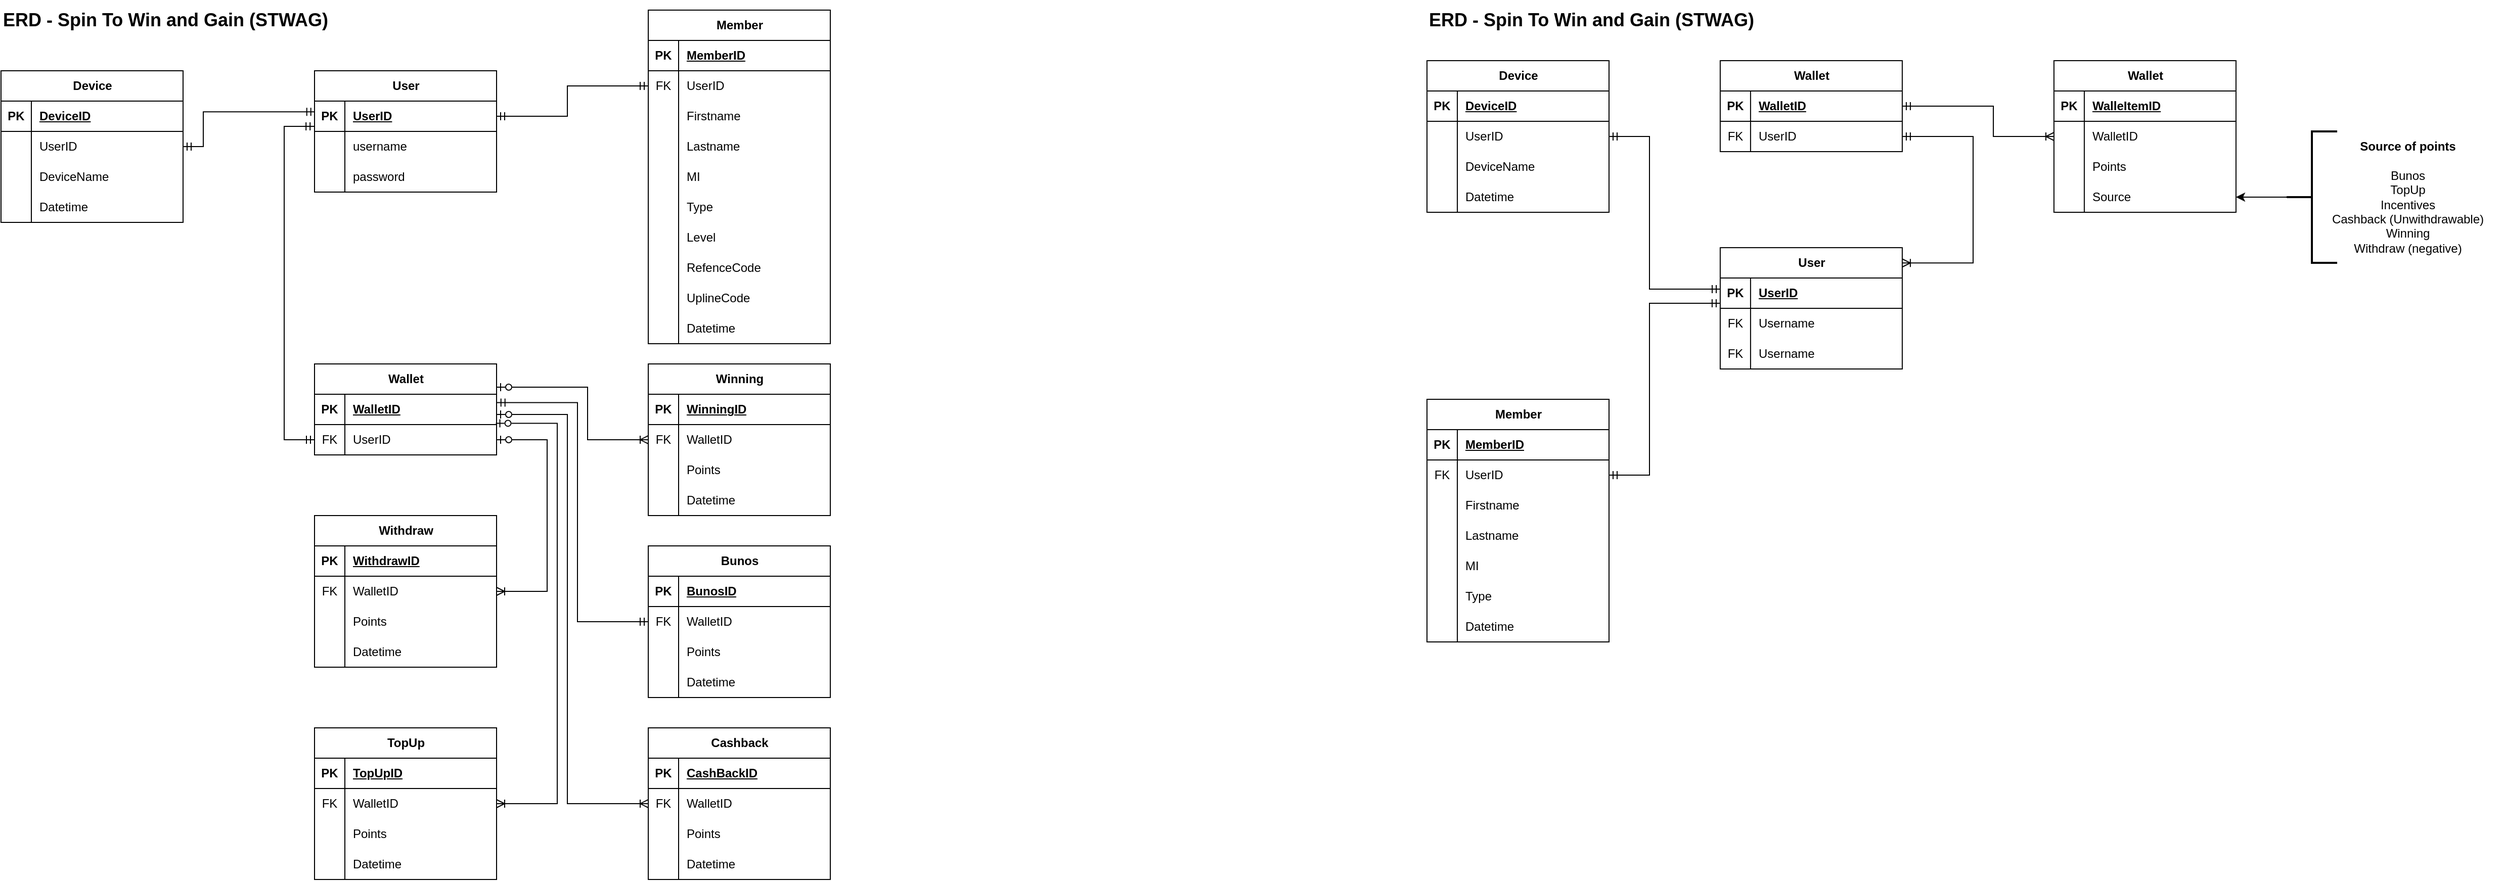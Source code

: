 <mxfile version="26.2.12">
  <diagram name="Page-1" id="dEiOhLW02s0xrNptyXfP">
    <mxGraphModel dx="849" dy="539" grid="1" gridSize="10" guides="1" tooltips="1" connect="1" arrows="1" fold="1" page="1" pageScale="1" pageWidth="1400" pageHeight="850" math="0" shadow="0">
      <root>
        <mxCell id="0" />
        <mxCell id="1" parent="0" />
        <mxCell id="LVrBTuVjcFDiB5UdXU5p-1" value="User" style="shape=table;startSize=30;container=1;collapsible=1;childLayout=tableLayout;fixedRows=1;rowLines=0;fontStyle=1;align=center;resizeLast=1;html=1;" vertex="1" parent="1">
          <mxGeometry x="350" y="110" width="180" height="120" as="geometry" />
        </mxCell>
        <mxCell id="LVrBTuVjcFDiB5UdXU5p-2" value="" style="shape=tableRow;horizontal=0;startSize=0;swimlaneHead=0;swimlaneBody=0;fillColor=none;collapsible=0;dropTarget=0;points=[[0,0.5],[1,0.5]];portConstraint=eastwest;top=0;left=0;right=0;bottom=1;" vertex="1" parent="LVrBTuVjcFDiB5UdXU5p-1">
          <mxGeometry y="30" width="180" height="30" as="geometry" />
        </mxCell>
        <mxCell id="LVrBTuVjcFDiB5UdXU5p-3" value="PK" style="shape=partialRectangle;connectable=0;fillColor=none;top=0;left=0;bottom=0;right=0;fontStyle=1;overflow=hidden;whiteSpace=wrap;html=1;" vertex="1" parent="LVrBTuVjcFDiB5UdXU5p-2">
          <mxGeometry width="30" height="30" as="geometry">
            <mxRectangle width="30" height="30" as="alternateBounds" />
          </mxGeometry>
        </mxCell>
        <mxCell id="LVrBTuVjcFDiB5UdXU5p-4" value="UserID" style="shape=partialRectangle;connectable=0;fillColor=none;top=0;left=0;bottom=0;right=0;align=left;spacingLeft=6;fontStyle=5;overflow=hidden;whiteSpace=wrap;html=1;" vertex="1" parent="LVrBTuVjcFDiB5UdXU5p-2">
          <mxGeometry x="30" width="150" height="30" as="geometry">
            <mxRectangle width="150" height="30" as="alternateBounds" />
          </mxGeometry>
        </mxCell>
        <mxCell id="LVrBTuVjcFDiB5UdXU5p-5" value="" style="shape=tableRow;horizontal=0;startSize=0;swimlaneHead=0;swimlaneBody=0;fillColor=none;collapsible=0;dropTarget=0;points=[[0,0.5],[1,0.5]];portConstraint=eastwest;top=0;left=0;right=0;bottom=0;" vertex="1" parent="LVrBTuVjcFDiB5UdXU5p-1">
          <mxGeometry y="60" width="180" height="30" as="geometry" />
        </mxCell>
        <mxCell id="LVrBTuVjcFDiB5UdXU5p-6" value="" style="shape=partialRectangle;connectable=0;fillColor=none;top=0;left=0;bottom=0;right=0;editable=1;overflow=hidden;whiteSpace=wrap;html=1;" vertex="1" parent="LVrBTuVjcFDiB5UdXU5p-5">
          <mxGeometry width="30" height="30" as="geometry">
            <mxRectangle width="30" height="30" as="alternateBounds" />
          </mxGeometry>
        </mxCell>
        <mxCell id="LVrBTuVjcFDiB5UdXU5p-7" value="username" style="shape=partialRectangle;connectable=0;fillColor=none;top=0;left=0;bottom=0;right=0;align=left;spacingLeft=6;overflow=hidden;whiteSpace=wrap;html=1;" vertex="1" parent="LVrBTuVjcFDiB5UdXU5p-5">
          <mxGeometry x="30" width="150" height="30" as="geometry">
            <mxRectangle width="150" height="30" as="alternateBounds" />
          </mxGeometry>
        </mxCell>
        <mxCell id="LVrBTuVjcFDiB5UdXU5p-8" value="" style="shape=tableRow;horizontal=0;startSize=0;swimlaneHead=0;swimlaneBody=0;fillColor=none;collapsible=0;dropTarget=0;points=[[0,0.5],[1,0.5]];portConstraint=eastwest;top=0;left=0;right=0;bottom=0;" vertex="1" parent="LVrBTuVjcFDiB5UdXU5p-1">
          <mxGeometry y="90" width="180" height="30" as="geometry" />
        </mxCell>
        <mxCell id="LVrBTuVjcFDiB5UdXU5p-9" value="" style="shape=partialRectangle;connectable=0;fillColor=none;top=0;left=0;bottom=0;right=0;editable=1;overflow=hidden;whiteSpace=wrap;html=1;" vertex="1" parent="LVrBTuVjcFDiB5UdXU5p-8">
          <mxGeometry width="30" height="30" as="geometry">
            <mxRectangle width="30" height="30" as="alternateBounds" />
          </mxGeometry>
        </mxCell>
        <mxCell id="LVrBTuVjcFDiB5UdXU5p-10" value="password" style="shape=partialRectangle;connectable=0;fillColor=none;top=0;left=0;bottom=0;right=0;align=left;spacingLeft=6;overflow=hidden;whiteSpace=wrap;html=1;" vertex="1" parent="LVrBTuVjcFDiB5UdXU5p-8">
          <mxGeometry x="30" width="150" height="30" as="geometry">
            <mxRectangle width="150" height="30" as="alternateBounds" />
          </mxGeometry>
        </mxCell>
        <mxCell id="LVrBTuVjcFDiB5UdXU5p-34" value="Member" style="shape=table;startSize=30;container=1;collapsible=1;childLayout=tableLayout;fixedRows=1;rowLines=0;fontStyle=1;align=center;resizeLast=1;html=1;" vertex="1" parent="1">
          <mxGeometry x="680" y="50" width="180" height="330" as="geometry" />
        </mxCell>
        <mxCell id="LVrBTuVjcFDiB5UdXU5p-35" value="" style="shape=tableRow;horizontal=0;startSize=0;swimlaneHead=0;swimlaneBody=0;fillColor=none;collapsible=0;dropTarget=0;points=[[0,0.5],[1,0.5]];portConstraint=eastwest;top=0;left=0;right=0;bottom=1;" vertex="1" parent="LVrBTuVjcFDiB5UdXU5p-34">
          <mxGeometry y="30" width="180" height="30" as="geometry" />
        </mxCell>
        <mxCell id="LVrBTuVjcFDiB5UdXU5p-36" value="PK" style="shape=partialRectangle;connectable=0;fillColor=none;top=0;left=0;bottom=0;right=0;fontStyle=1;overflow=hidden;whiteSpace=wrap;html=1;" vertex="1" parent="LVrBTuVjcFDiB5UdXU5p-35">
          <mxGeometry width="30" height="30" as="geometry">
            <mxRectangle width="30" height="30" as="alternateBounds" />
          </mxGeometry>
        </mxCell>
        <mxCell id="LVrBTuVjcFDiB5UdXU5p-37" value="MemberID" style="shape=partialRectangle;connectable=0;fillColor=none;top=0;left=0;bottom=0;right=0;align=left;spacingLeft=6;fontStyle=5;overflow=hidden;whiteSpace=wrap;html=1;" vertex="1" parent="LVrBTuVjcFDiB5UdXU5p-35">
          <mxGeometry x="30" width="150" height="30" as="geometry">
            <mxRectangle width="150" height="30" as="alternateBounds" />
          </mxGeometry>
        </mxCell>
        <mxCell id="LVrBTuVjcFDiB5UdXU5p-47" style="shape=tableRow;horizontal=0;startSize=0;swimlaneHead=0;swimlaneBody=0;fillColor=none;collapsible=0;dropTarget=0;points=[[0,0.5],[1,0.5]];portConstraint=eastwest;top=0;left=0;right=0;bottom=0;" vertex="1" parent="LVrBTuVjcFDiB5UdXU5p-34">
          <mxGeometry y="60" width="180" height="30" as="geometry" />
        </mxCell>
        <mxCell id="LVrBTuVjcFDiB5UdXU5p-48" value="FK" style="shape=partialRectangle;connectable=0;fillColor=none;top=0;left=0;bottom=0;right=0;editable=1;overflow=hidden;whiteSpace=wrap;html=1;" vertex="1" parent="LVrBTuVjcFDiB5UdXU5p-47">
          <mxGeometry width="30" height="30" as="geometry">
            <mxRectangle width="30" height="30" as="alternateBounds" />
          </mxGeometry>
        </mxCell>
        <mxCell id="LVrBTuVjcFDiB5UdXU5p-49" value="UserID" style="shape=partialRectangle;connectable=0;fillColor=none;top=0;left=0;bottom=0;right=0;align=left;spacingLeft=6;overflow=hidden;whiteSpace=wrap;html=1;" vertex="1" parent="LVrBTuVjcFDiB5UdXU5p-47">
          <mxGeometry x="30" width="150" height="30" as="geometry">
            <mxRectangle width="150" height="30" as="alternateBounds" />
          </mxGeometry>
        </mxCell>
        <mxCell id="LVrBTuVjcFDiB5UdXU5p-38" value="" style="shape=tableRow;horizontal=0;startSize=0;swimlaneHead=0;swimlaneBody=0;fillColor=none;collapsible=0;dropTarget=0;points=[[0,0.5],[1,0.5]];portConstraint=eastwest;top=0;left=0;right=0;bottom=0;" vertex="1" parent="LVrBTuVjcFDiB5UdXU5p-34">
          <mxGeometry y="90" width="180" height="30" as="geometry" />
        </mxCell>
        <mxCell id="LVrBTuVjcFDiB5UdXU5p-39" value="" style="shape=partialRectangle;connectable=0;fillColor=none;top=0;left=0;bottom=0;right=0;editable=1;overflow=hidden;whiteSpace=wrap;html=1;" vertex="1" parent="LVrBTuVjcFDiB5UdXU5p-38">
          <mxGeometry width="30" height="30" as="geometry">
            <mxRectangle width="30" height="30" as="alternateBounds" />
          </mxGeometry>
        </mxCell>
        <mxCell id="LVrBTuVjcFDiB5UdXU5p-40" value="Firstname" style="shape=partialRectangle;connectable=0;fillColor=none;top=0;left=0;bottom=0;right=0;align=left;spacingLeft=6;overflow=hidden;whiteSpace=wrap;html=1;" vertex="1" parent="LVrBTuVjcFDiB5UdXU5p-38">
          <mxGeometry x="30" width="150" height="30" as="geometry">
            <mxRectangle width="150" height="30" as="alternateBounds" />
          </mxGeometry>
        </mxCell>
        <mxCell id="LVrBTuVjcFDiB5UdXU5p-41" value="" style="shape=tableRow;horizontal=0;startSize=0;swimlaneHead=0;swimlaneBody=0;fillColor=none;collapsible=0;dropTarget=0;points=[[0,0.5],[1,0.5]];portConstraint=eastwest;top=0;left=0;right=0;bottom=0;" vertex="1" parent="LVrBTuVjcFDiB5UdXU5p-34">
          <mxGeometry y="120" width="180" height="30" as="geometry" />
        </mxCell>
        <mxCell id="LVrBTuVjcFDiB5UdXU5p-42" value="" style="shape=partialRectangle;connectable=0;fillColor=none;top=0;left=0;bottom=0;right=0;editable=1;overflow=hidden;whiteSpace=wrap;html=1;" vertex="1" parent="LVrBTuVjcFDiB5UdXU5p-41">
          <mxGeometry width="30" height="30" as="geometry">
            <mxRectangle width="30" height="30" as="alternateBounds" />
          </mxGeometry>
        </mxCell>
        <mxCell id="LVrBTuVjcFDiB5UdXU5p-43" value="Lastname" style="shape=partialRectangle;connectable=0;fillColor=none;top=0;left=0;bottom=0;right=0;align=left;spacingLeft=6;overflow=hidden;whiteSpace=wrap;html=1;" vertex="1" parent="LVrBTuVjcFDiB5UdXU5p-41">
          <mxGeometry x="30" width="150" height="30" as="geometry">
            <mxRectangle width="150" height="30" as="alternateBounds" />
          </mxGeometry>
        </mxCell>
        <mxCell id="LVrBTuVjcFDiB5UdXU5p-44" style="shape=tableRow;horizontal=0;startSize=0;swimlaneHead=0;swimlaneBody=0;fillColor=none;collapsible=0;dropTarget=0;points=[[0,0.5],[1,0.5]];portConstraint=eastwest;top=0;left=0;right=0;bottom=0;" vertex="1" parent="LVrBTuVjcFDiB5UdXU5p-34">
          <mxGeometry y="150" width="180" height="30" as="geometry" />
        </mxCell>
        <mxCell id="LVrBTuVjcFDiB5UdXU5p-45" style="shape=partialRectangle;connectable=0;fillColor=none;top=0;left=0;bottom=0;right=0;editable=1;overflow=hidden;whiteSpace=wrap;html=1;" vertex="1" parent="LVrBTuVjcFDiB5UdXU5p-44">
          <mxGeometry width="30" height="30" as="geometry">
            <mxRectangle width="30" height="30" as="alternateBounds" />
          </mxGeometry>
        </mxCell>
        <mxCell id="LVrBTuVjcFDiB5UdXU5p-46" value="MI" style="shape=partialRectangle;connectable=0;fillColor=none;top=0;left=0;bottom=0;right=0;align=left;spacingLeft=6;overflow=hidden;whiteSpace=wrap;html=1;" vertex="1" parent="LVrBTuVjcFDiB5UdXU5p-44">
          <mxGeometry x="30" width="150" height="30" as="geometry">
            <mxRectangle width="150" height="30" as="alternateBounds" />
          </mxGeometry>
        </mxCell>
        <mxCell id="LVrBTuVjcFDiB5UdXU5p-57" style="shape=tableRow;horizontal=0;startSize=0;swimlaneHead=0;swimlaneBody=0;fillColor=none;collapsible=0;dropTarget=0;points=[[0,0.5],[1,0.5]];portConstraint=eastwest;top=0;left=0;right=0;bottom=0;" vertex="1" parent="LVrBTuVjcFDiB5UdXU5p-34">
          <mxGeometry y="180" width="180" height="30" as="geometry" />
        </mxCell>
        <mxCell id="LVrBTuVjcFDiB5UdXU5p-58" style="shape=partialRectangle;connectable=0;fillColor=none;top=0;left=0;bottom=0;right=0;editable=1;overflow=hidden;whiteSpace=wrap;html=1;" vertex="1" parent="LVrBTuVjcFDiB5UdXU5p-57">
          <mxGeometry width="30" height="30" as="geometry">
            <mxRectangle width="30" height="30" as="alternateBounds" />
          </mxGeometry>
        </mxCell>
        <mxCell id="LVrBTuVjcFDiB5UdXU5p-59" value="Type" style="shape=partialRectangle;connectable=0;fillColor=none;top=0;left=0;bottom=0;right=0;align=left;spacingLeft=6;overflow=hidden;whiteSpace=wrap;html=1;" vertex="1" parent="LVrBTuVjcFDiB5UdXU5p-57">
          <mxGeometry x="30" width="150" height="30" as="geometry">
            <mxRectangle width="150" height="30" as="alternateBounds" />
          </mxGeometry>
        </mxCell>
        <mxCell id="LVrBTuVjcFDiB5UdXU5p-369" style="shape=tableRow;horizontal=0;startSize=0;swimlaneHead=0;swimlaneBody=0;fillColor=none;collapsible=0;dropTarget=0;points=[[0,0.5],[1,0.5]];portConstraint=eastwest;top=0;left=0;right=0;bottom=0;" vertex="1" parent="LVrBTuVjcFDiB5UdXU5p-34">
          <mxGeometry y="210" width="180" height="30" as="geometry" />
        </mxCell>
        <mxCell id="LVrBTuVjcFDiB5UdXU5p-370" style="shape=partialRectangle;connectable=0;fillColor=none;top=0;left=0;bottom=0;right=0;editable=1;overflow=hidden;whiteSpace=wrap;html=1;" vertex="1" parent="LVrBTuVjcFDiB5UdXU5p-369">
          <mxGeometry width="30" height="30" as="geometry">
            <mxRectangle width="30" height="30" as="alternateBounds" />
          </mxGeometry>
        </mxCell>
        <mxCell id="LVrBTuVjcFDiB5UdXU5p-371" value="Level" style="shape=partialRectangle;connectable=0;fillColor=none;top=0;left=0;bottom=0;right=0;align=left;spacingLeft=6;overflow=hidden;whiteSpace=wrap;html=1;" vertex="1" parent="LVrBTuVjcFDiB5UdXU5p-369">
          <mxGeometry x="30" width="150" height="30" as="geometry">
            <mxRectangle width="150" height="30" as="alternateBounds" />
          </mxGeometry>
        </mxCell>
        <mxCell id="LVrBTuVjcFDiB5UdXU5p-366" style="shape=tableRow;horizontal=0;startSize=0;swimlaneHead=0;swimlaneBody=0;fillColor=none;collapsible=0;dropTarget=0;points=[[0,0.5],[1,0.5]];portConstraint=eastwest;top=0;left=0;right=0;bottom=0;" vertex="1" parent="LVrBTuVjcFDiB5UdXU5p-34">
          <mxGeometry y="240" width="180" height="30" as="geometry" />
        </mxCell>
        <mxCell id="LVrBTuVjcFDiB5UdXU5p-367" style="shape=partialRectangle;connectable=0;fillColor=none;top=0;left=0;bottom=0;right=0;editable=1;overflow=hidden;whiteSpace=wrap;html=1;" vertex="1" parent="LVrBTuVjcFDiB5UdXU5p-366">
          <mxGeometry width="30" height="30" as="geometry">
            <mxRectangle width="30" height="30" as="alternateBounds" />
          </mxGeometry>
        </mxCell>
        <mxCell id="LVrBTuVjcFDiB5UdXU5p-368" value="RefenceCode" style="shape=partialRectangle;connectable=0;fillColor=none;top=0;left=0;bottom=0;right=0;align=left;spacingLeft=6;overflow=hidden;whiteSpace=wrap;html=1;" vertex="1" parent="LVrBTuVjcFDiB5UdXU5p-366">
          <mxGeometry x="30" width="150" height="30" as="geometry">
            <mxRectangle width="150" height="30" as="alternateBounds" />
          </mxGeometry>
        </mxCell>
        <mxCell id="LVrBTuVjcFDiB5UdXU5p-350" style="shape=tableRow;horizontal=0;startSize=0;swimlaneHead=0;swimlaneBody=0;fillColor=none;collapsible=0;dropTarget=0;points=[[0,0.5],[1,0.5]];portConstraint=eastwest;top=0;left=0;right=0;bottom=0;" vertex="1" parent="LVrBTuVjcFDiB5UdXU5p-34">
          <mxGeometry y="270" width="180" height="30" as="geometry" />
        </mxCell>
        <mxCell id="LVrBTuVjcFDiB5UdXU5p-351" style="shape=partialRectangle;connectable=0;fillColor=none;top=0;left=0;bottom=0;right=0;editable=1;overflow=hidden;whiteSpace=wrap;html=1;" vertex="1" parent="LVrBTuVjcFDiB5UdXU5p-350">
          <mxGeometry width="30" height="30" as="geometry">
            <mxRectangle width="30" height="30" as="alternateBounds" />
          </mxGeometry>
        </mxCell>
        <mxCell id="LVrBTuVjcFDiB5UdXU5p-352" value="UplineCode" style="shape=partialRectangle;connectable=0;fillColor=none;top=0;left=0;bottom=0;right=0;align=left;spacingLeft=6;overflow=hidden;whiteSpace=wrap;html=1;" vertex="1" parent="LVrBTuVjcFDiB5UdXU5p-350">
          <mxGeometry x="30" width="150" height="30" as="geometry">
            <mxRectangle width="150" height="30" as="alternateBounds" />
          </mxGeometry>
        </mxCell>
        <mxCell id="LVrBTuVjcFDiB5UdXU5p-112" style="shape=tableRow;horizontal=0;startSize=0;swimlaneHead=0;swimlaneBody=0;fillColor=none;collapsible=0;dropTarget=0;points=[[0,0.5],[1,0.5]];portConstraint=eastwest;top=0;left=0;right=0;bottom=0;" vertex="1" parent="LVrBTuVjcFDiB5UdXU5p-34">
          <mxGeometry y="300" width="180" height="30" as="geometry" />
        </mxCell>
        <mxCell id="LVrBTuVjcFDiB5UdXU5p-113" style="shape=partialRectangle;connectable=0;fillColor=none;top=0;left=0;bottom=0;right=0;editable=1;overflow=hidden;whiteSpace=wrap;html=1;" vertex="1" parent="LVrBTuVjcFDiB5UdXU5p-112">
          <mxGeometry width="30" height="30" as="geometry">
            <mxRectangle width="30" height="30" as="alternateBounds" />
          </mxGeometry>
        </mxCell>
        <mxCell id="LVrBTuVjcFDiB5UdXU5p-114" value="Datetime" style="shape=partialRectangle;connectable=0;fillColor=none;top=0;left=0;bottom=0;right=0;align=left;spacingLeft=6;overflow=hidden;whiteSpace=wrap;html=1;" vertex="1" parent="LVrBTuVjcFDiB5UdXU5p-112">
          <mxGeometry x="30" width="150" height="30" as="geometry">
            <mxRectangle width="150" height="30" as="alternateBounds" />
          </mxGeometry>
        </mxCell>
        <mxCell id="LVrBTuVjcFDiB5UdXU5p-60" value="Wallet" style="shape=table;startSize=30;container=1;collapsible=1;childLayout=tableLayout;fixedRows=1;rowLines=0;fontStyle=1;align=center;resizeLast=1;html=1;" vertex="1" parent="1">
          <mxGeometry x="350" y="400" width="180" height="90" as="geometry">
            <mxRectangle x="350" y="400" width="70" height="30" as="alternateBounds" />
          </mxGeometry>
        </mxCell>
        <mxCell id="LVrBTuVjcFDiB5UdXU5p-61" value="" style="shape=tableRow;horizontal=0;startSize=0;swimlaneHead=0;swimlaneBody=0;fillColor=none;collapsible=0;dropTarget=0;points=[[0,0.5],[1,0.5]];portConstraint=eastwest;top=0;left=0;right=0;bottom=1;" vertex="1" parent="LVrBTuVjcFDiB5UdXU5p-60">
          <mxGeometry y="30" width="180" height="30" as="geometry" />
        </mxCell>
        <mxCell id="LVrBTuVjcFDiB5UdXU5p-62" value="PK" style="shape=partialRectangle;connectable=0;fillColor=none;top=0;left=0;bottom=0;right=0;fontStyle=1;overflow=hidden;whiteSpace=wrap;html=1;" vertex="1" parent="LVrBTuVjcFDiB5UdXU5p-61">
          <mxGeometry width="30" height="30" as="geometry">
            <mxRectangle width="30" height="30" as="alternateBounds" />
          </mxGeometry>
        </mxCell>
        <mxCell id="LVrBTuVjcFDiB5UdXU5p-63" value="WalletID" style="shape=partialRectangle;connectable=0;fillColor=none;top=0;left=0;bottom=0;right=0;align=left;spacingLeft=6;fontStyle=5;overflow=hidden;whiteSpace=wrap;html=1;" vertex="1" parent="LVrBTuVjcFDiB5UdXU5p-61">
          <mxGeometry x="30" width="150" height="30" as="geometry">
            <mxRectangle width="150" height="30" as="alternateBounds" />
          </mxGeometry>
        </mxCell>
        <mxCell id="LVrBTuVjcFDiB5UdXU5p-64" value="" style="shape=tableRow;horizontal=0;startSize=0;swimlaneHead=0;swimlaneBody=0;fillColor=none;collapsible=0;dropTarget=0;points=[[0,0.5],[1,0.5]];portConstraint=eastwest;top=0;left=0;right=0;bottom=0;" vertex="1" parent="LVrBTuVjcFDiB5UdXU5p-60">
          <mxGeometry y="60" width="180" height="30" as="geometry" />
        </mxCell>
        <mxCell id="LVrBTuVjcFDiB5UdXU5p-65" value="FK" style="shape=partialRectangle;connectable=0;fillColor=none;top=0;left=0;bottom=0;right=0;editable=1;overflow=hidden;whiteSpace=wrap;html=1;" vertex="1" parent="LVrBTuVjcFDiB5UdXU5p-64">
          <mxGeometry width="30" height="30" as="geometry">
            <mxRectangle width="30" height="30" as="alternateBounds" />
          </mxGeometry>
        </mxCell>
        <mxCell id="LVrBTuVjcFDiB5UdXU5p-66" value="UserID" style="shape=partialRectangle;connectable=0;fillColor=none;top=0;left=0;bottom=0;right=0;align=left;spacingLeft=6;overflow=hidden;whiteSpace=wrap;html=1;" vertex="1" parent="LVrBTuVjcFDiB5UdXU5p-64">
          <mxGeometry x="30" width="150" height="30" as="geometry">
            <mxRectangle width="150" height="30" as="alternateBounds" />
          </mxGeometry>
        </mxCell>
        <mxCell id="LVrBTuVjcFDiB5UdXU5p-72" value="" style="edgeStyle=orthogonalEdgeStyle;fontSize=12;html=1;endArrow=ERmandOne;startArrow=ERmandOne;rounded=0;fontFamily=Helvetica;fontColor=default;fontStyle=1;exitX=0;exitY=0.5;exitDx=0;exitDy=0;entryX=-0.002;entryY=0.82;entryDx=0;entryDy=0;entryPerimeter=0;endFill=0;" edge="1" parent="1" source="LVrBTuVjcFDiB5UdXU5p-64" target="LVrBTuVjcFDiB5UdXU5p-2">
          <mxGeometry width="100" height="100" relative="1" as="geometry">
            <mxPoint x="260" y="415" as="sourcePoint" />
            <mxPoint x="250" y="155" as="targetPoint" />
            <Array as="points">
              <mxPoint x="320" y="475" />
              <mxPoint x="320" y="165" />
              <mxPoint x="350" y="165" />
            </Array>
          </mxGeometry>
        </mxCell>
        <mxCell id="LVrBTuVjcFDiB5UdXU5p-73" value="" style="edgeStyle=orthogonalEdgeStyle;fontSize=12;html=1;endArrow=ERmandOne;startArrow=ERmandOne;rounded=0;fontFamily=Helvetica;fontColor=default;fontStyle=1;entryX=0;entryY=0.5;entryDx=0;entryDy=0;exitX=1;exitY=0.5;exitDx=0;exitDy=0;endFill=0;" edge="1" parent="1" source="LVrBTuVjcFDiB5UdXU5p-2" target="LVrBTuVjcFDiB5UdXU5p-47">
          <mxGeometry width="100" height="100" relative="1" as="geometry">
            <mxPoint x="450" y="340" as="sourcePoint" />
            <mxPoint x="550" y="240" as="targetPoint" />
            <Array as="points">
              <mxPoint x="600" y="155" />
              <mxPoint x="600" y="125" />
            </Array>
          </mxGeometry>
        </mxCell>
        <mxCell id="LVrBTuVjcFDiB5UdXU5p-83" value="Winning" style="shape=table;startSize=30;container=1;collapsible=1;childLayout=tableLayout;fixedRows=1;rowLines=0;fontStyle=1;align=center;resizeLast=1;html=1;" vertex="1" parent="1">
          <mxGeometry x="680" y="400" width="180" height="150" as="geometry" />
        </mxCell>
        <mxCell id="LVrBTuVjcFDiB5UdXU5p-84" value="" style="shape=tableRow;horizontal=0;startSize=0;swimlaneHead=0;swimlaneBody=0;fillColor=none;collapsible=0;dropTarget=0;points=[[0,0.5],[1,0.5]];portConstraint=eastwest;top=0;left=0;right=0;bottom=1;" vertex="1" parent="LVrBTuVjcFDiB5UdXU5p-83">
          <mxGeometry y="30" width="180" height="30" as="geometry" />
        </mxCell>
        <mxCell id="LVrBTuVjcFDiB5UdXU5p-85" value="PK" style="shape=partialRectangle;connectable=0;fillColor=none;top=0;left=0;bottom=0;right=0;fontStyle=1;overflow=hidden;whiteSpace=wrap;html=1;" vertex="1" parent="LVrBTuVjcFDiB5UdXU5p-84">
          <mxGeometry width="30" height="30" as="geometry">
            <mxRectangle width="30" height="30" as="alternateBounds" />
          </mxGeometry>
        </mxCell>
        <mxCell id="LVrBTuVjcFDiB5UdXU5p-86" value="WinningID" style="shape=partialRectangle;connectable=0;fillColor=none;top=0;left=0;bottom=0;right=0;align=left;spacingLeft=6;fontStyle=5;overflow=hidden;whiteSpace=wrap;html=1;" vertex="1" parent="LVrBTuVjcFDiB5UdXU5p-84">
          <mxGeometry x="30" width="150" height="30" as="geometry">
            <mxRectangle width="150" height="30" as="alternateBounds" />
          </mxGeometry>
        </mxCell>
        <mxCell id="LVrBTuVjcFDiB5UdXU5p-87" value="" style="shape=tableRow;horizontal=0;startSize=0;swimlaneHead=0;swimlaneBody=0;fillColor=none;collapsible=0;dropTarget=0;points=[[0,0.5],[1,0.5]];portConstraint=eastwest;top=0;left=0;right=0;bottom=0;" vertex="1" parent="LVrBTuVjcFDiB5UdXU5p-83">
          <mxGeometry y="60" width="180" height="30" as="geometry" />
        </mxCell>
        <mxCell id="LVrBTuVjcFDiB5UdXU5p-88" value="FK" style="shape=partialRectangle;connectable=0;fillColor=none;top=0;left=0;bottom=0;right=0;editable=1;overflow=hidden;whiteSpace=wrap;html=1;" vertex="1" parent="LVrBTuVjcFDiB5UdXU5p-87">
          <mxGeometry width="30" height="30" as="geometry">
            <mxRectangle width="30" height="30" as="alternateBounds" />
          </mxGeometry>
        </mxCell>
        <mxCell id="LVrBTuVjcFDiB5UdXU5p-89" value="WalletID" style="shape=partialRectangle;connectable=0;fillColor=none;top=0;left=0;bottom=0;right=0;align=left;spacingLeft=6;overflow=hidden;whiteSpace=wrap;html=1;" vertex="1" parent="LVrBTuVjcFDiB5UdXU5p-87">
          <mxGeometry x="30" width="150" height="30" as="geometry">
            <mxRectangle width="150" height="30" as="alternateBounds" />
          </mxGeometry>
        </mxCell>
        <mxCell id="LVrBTuVjcFDiB5UdXU5p-90" value="" style="shape=tableRow;horizontal=0;startSize=0;swimlaneHead=0;swimlaneBody=0;fillColor=none;collapsible=0;dropTarget=0;points=[[0,0.5],[1,0.5]];portConstraint=eastwest;top=0;left=0;right=0;bottom=0;" vertex="1" parent="LVrBTuVjcFDiB5UdXU5p-83">
          <mxGeometry y="90" width="180" height="30" as="geometry" />
        </mxCell>
        <mxCell id="LVrBTuVjcFDiB5UdXU5p-91" value="" style="shape=partialRectangle;connectable=0;fillColor=none;top=0;left=0;bottom=0;right=0;editable=1;overflow=hidden;whiteSpace=wrap;html=1;" vertex="1" parent="LVrBTuVjcFDiB5UdXU5p-90">
          <mxGeometry width="30" height="30" as="geometry">
            <mxRectangle width="30" height="30" as="alternateBounds" />
          </mxGeometry>
        </mxCell>
        <mxCell id="LVrBTuVjcFDiB5UdXU5p-92" value="Points" style="shape=partialRectangle;connectable=0;fillColor=none;top=0;left=0;bottom=0;right=0;align=left;spacingLeft=6;overflow=hidden;whiteSpace=wrap;html=1;" vertex="1" parent="LVrBTuVjcFDiB5UdXU5p-90">
          <mxGeometry x="30" width="150" height="30" as="geometry">
            <mxRectangle width="150" height="30" as="alternateBounds" />
          </mxGeometry>
        </mxCell>
        <mxCell id="LVrBTuVjcFDiB5UdXU5p-93" style="shape=tableRow;horizontal=0;startSize=0;swimlaneHead=0;swimlaneBody=0;fillColor=none;collapsible=0;dropTarget=0;points=[[0,0.5],[1,0.5]];portConstraint=eastwest;top=0;left=0;right=0;bottom=0;" vertex="1" parent="LVrBTuVjcFDiB5UdXU5p-83">
          <mxGeometry y="120" width="180" height="30" as="geometry" />
        </mxCell>
        <mxCell id="LVrBTuVjcFDiB5UdXU5p-94" style="shape=partialRectangle;connectable=0;fillColor=none;top=0;left=0;bottom=0;right=0;editable=1;overflow=hidden;whiteSpace=wrap;html=1;" vertex="1" parent="LVrBTuVjcFDiB5UdXU5p-93">
          <mxGeometry width="30" height="30" as="geometry">
            <mxRectangle width="30" height="30" as="alternateBounds" />
          </mxGeometry>
        </mxCell>
        <mxCell id="LVrBTuVjcFDiB5UdXU5p-95" value="Datetime" style="shape=partialRectangle;connectable=0;fillColor=none;top=0;left=0;bottom=0;right=0;align=left;spacingLeft=6;overflow=hidden;whiteSpace=wrap;html=1;" vertex="1" parent="LVrBTuVjcFDiB5UdXU5p-93">
          <mxGeometry x="30" width="150" height="30" as="geometry">
            <mxRectangle width="150" height="30" as="alternateBounds" />
          </mxGeometry>
        </mxCell>
        <mxCell id="LVrBTuVjcFDiB5UdXU5p-99" value="Device" style="shape=table;startSize=30;container=1;collapsible=1;childLayout=tableLayout;fixedRows=1;rowLines=0;fontStyle=1;align=center;resizeLast=1;html=1;" vertex="1" parent="1">
          <mxGeometry x="40" y="110" width="180" height="150" as="geometry" />
        </mxCell>
        <mxCell id="LVrBTuVjcFDiB5UdXU5p-100" value="" style="shape=tableRow;horizontal=0;startSize=0;swimlaneHead=0;swimlaneBody=0;fillColor=none;collapsible=0;dropTarget=0;points=[[0,0.5],[1,0.5]];portConstraint=eastwest;top=0;left=0;right=0;bottom=1;" vertex="1" parent="LVrBTuVjcFDiB5UdXU5p-99">
          <mxGeometry y="30" width="180" height="30" as="geometry" />
        </mxCell>
        <mxCell id="LVrBTuVjcFDiB5UdXU5p-101" value="PK" style="shape=partialRectangle;connectable=0;fillColor=none;top=0;left=0;bottom=0;right=0;fontStyle=1;overflow=hidden;whiteSpace=wrap;html=1;" vertex="1" parent="LVrBTuVjcFDiB5UdXU5p-100">
          <mxGeometry width="30" height="30" as="geometry">
            <mxRectangle width="30" height="30" as="alternateBounds" />
          </mxGeometry>
        </mxCell>
        <mxCell id="LVrBTuVjcFDiB5UdXU5p-102" value="DeviceID" style="shape=partialRectangle;connectable=0;fillColor=none;top=0;left=0;bottom=0;right=0;align=left;spacingLeft=6;fontStyle=5;overflow=hidden;whiteSpace=wrap;html=1;" vertex="1" parent="LVrBTuVjcFDiB5UdXU5p-100">
          <mxGeometry x="30" width="150" height="30" as="geometry">
            <mxRectangle width="150" height="30" as="alternateBounds" />
          </mxGeometry>
        </mxCell>
        <mxCell id="LVrBTuVjcFDiB5UdXU5p-103" value="" style="shape=tableRow;horizontal=0;startSize=0;swimlaneHead=0;swimlaneBody=0;fillColor=none;collapsible=0;dropTarget=0;points=[[0,0.5],[1,0.5]];portConstraint=eastwest;top=0;left=0;right=0;bottom=0;" vertex="1" parent="LVrBTuVjcFDiB5UdXU5p-99">
          <mxGeometry y="60" width="180" height="30" as="geometry" />
        </mxCell>
        <mxCell id="LVrBTuVjcFDiB5UdXU5p-104" value="" style="shape=partialRectangle;connectable=0;fillColor=none;top=0;left=0;bottom=0;right=0;editable=1;overflow=hidden;whiteSpace=wrap;html=1;" vertex="1" parent="LVrBTuVjcFDiB5UdXU5p-103">
          <mxGeometry width="30" height="30" as="geometry">
            <mxRectangle width="30" height="30" as="alternateBounds" />
          </mxGeometry>
        </mxCell>
        <mxCell id="LVrBTuVjcFDiB5UdXU5p-105" value="UserID" style="shape=partialRectangle;connectable=0;fillColor=none;top=0;left=0;bottom=0;right=0;align=left;spacingLeft=6;overflow=hidden;whiteSpace=wrap;html=1;" vertex="1" parent="LVrBTuVjcFDiB5UdXU5p-103">
          <mxGeometry x="30" width="150" height="30" as="geometry">
            <mxRectangle width="150" height="30" as="alternateBounds" />
          </mxGeometry>
        </mxCell>
        <mxCell id="LVrBTuVjcFDiB5UdXU5p-106" value="" style="shape=tableRow;horizontal=0;startSize=0;swimlaneHead=0;swimlaneBody=0;fillColor=none;collapsible=0;dropTarget=0;points=[[0,0.5],[1,0.5]];portConstraint=eastwest;top=0;left=0;right=0;bottom=0;" vertex="1" parent="LVrBTuVjcFDiB5UdXU5p-99">
          <mxGeometry y="90" width="180" height="30" as="geometry" />
        </mxCell>
        <mxCell id="LVrBTuVjcFDiB5UdXU5p-107" value="" style="shape=partialRectangle;connectable=0;fillColor=none;top=0;left=0;bottom=0;right=0;editable=1;overflow=hidden;whiteSpace=wrap;html=1;" vertex="1" parent="LVrBTuVjcFDiB5UdXU5p-106">
          <mxGeometry width="30" height="30" as="geometry">
            <mxRectangle width="30" height="30" as="alternateBounds" />
          </mxGeometry>
        </mxCell>
        <mxCell id="LVrBTuVjcFDiB5UdXU5p-108" value="DeviceName" style="shape=partialRectangle;connectable=0;fillColor=none;top=0;left=0;bottom=0;right=0;align=left;spacingLeft=6;overflow=hidden;whiteSpace=wrap;html=1;" vertex="1" parent="LVrBTuVjcFDiB5UdXU5p-106">
          <mxGeometry x="30" width="150" height="30" as="geometry">
            <mxRectangle width="150" height="30" as="alternateBounds" />
          </mxGeometry>
        </mxCell>
        <mxCell id="LVrBTuVjcFDiB5UdXU5p-109" style="shape=tableRow;horizontal=0;startSize=0;swimlaneHead=0;swimlaneBody=0;fillColor=none;collapsible=0;dropTarget=0;points=[[0,0.5],[1,0.5]];portConstraint=eastwest;top=0;left=0;right=0;bottom=0;" vertex="1" parent="LVrBTuVjcFDiB5UdXU5p-99">
          <mxGeometry y="120" width="180" height="30" as="geometry" />
        </mxCell>
        <mxCell id="LVrBTuVjcFDiB5UdXU5p-110" style="shape=partialRectangle;connectable=0;fillColor=none;top=0;left=0;bottom=0;right=0;editable=1;overflow=hidden;whiteSpace=wrap;html=1;" vertex="1" parent="LVrBTuVjcFDiB5UdXU5p-109">
          <mxGeometry width="30" height="30" as="geometry">
            <mxRectangle width="30" height="30" as="alternateBounds" />
          </mxGeometry>
        </mxCell>
        <mxCell id="LVrBTuVjcFDiB5UdXU5p-111" value="Datetime" style="shape=partialRectangle;connectable=0;fillColor=none;top=0;left=0;bottom=0;right=0;align=left;spacingLeft=6;overflow=hidden;whiteSpace=wrap;html=1;" vertex="1" parent="LVrBTuVjcFDiB5UdXU5p-109">
          <mxGeometry x="30" width="150" height="30" as="geometry">
            <mxRectangle width="150" height="30" as="alternateBounds" />
          </mxGeometry>
        </mxCell>
        <mxCell id="LVrBTuVjcFDiB5UdXU5p-115" value="" style="edgeStyle=orthogonalEdgeStyle;fontSize=12;html=1;endArrow=ERmandOne;startArrow=ERmandOne;rounded=0;fontFamily=Helvetica;fontColor=default;fontStyle=1;entryX=1;entryY=0.5;entryDx=0;entryDy=0;exitX=0.002;exitY=0.353;exitDx=0;exitDy=0;exitPerimeter=0;endFill=0;" edge="1" parent="1" source="LVrBTuVjcFDiB5UdXU5p-2" target="LVrBTuVjcFDiB5UdXU5p-103">
          <mxGeometry width="100" height="100" relative="1" as="geometry">
            <mxPoint x="320" y="140" as="sourcePoint" />
            <mxPoint x="300" y="-80" as="targetPoint" />
            <Array as="points">
              <mxPoint x="240" y="151" />
            </Array>
          </mxGeometry>
        </mxCell>
        <mxCell id="LVrBTuVjcFDiB5UdXU5p-119" value="&lt;span style=&quot;&quot;&gt;&lt;font style=&quot;font-size: 18px;&quot;&gt;&lt;font style=&quot;&quot;&gt;ERD &lt;/font&gt;- Spin To Win and Gain (STWAG)&lt;/font&gt;&lt;/span&gt;" style="text;html=1;align=left;verticalAlign=middle;whiteSpace=wrap;rounded=0;fontFamily=Helvetica;fontSize=12;fontColor=default;fontStyle=1;" vertex="1" parent="1">
          <mxGeometry x="40" y="40" width="370" height="40" as="geometry" />
        </mxCell>
        <mxCell id="LVrBTuVjcFDiB5UdXU5p-120" value="" style="edgeStyle=orthogonalEdgeStyle;fontSize=12;html=1;endArrow=ERzeroToOne;startArrow=ERoneToMany;rounded=0;fontFamily=Helvetica;fontColor=default;fontStyle=1;exitX=0;exitY=0.5;exitDx=0;exitDy=0;entryX=1;entryY=0.25;entryDx=0;entryDy=0;startFill=0;endFill=0;" edge="1" parent="1" source="LVrBTuVjcFDiB5UdXU5p-87" target="LVrBTuVjcFDiB5UdXU5p-60">
          <mxGeometry width="100" height="100" relative="1" as="geometry">
            <mxPoint x="360" y="425" as="sourcePoint" />
            <mxPoint x="360" y="175" as="targetPoint" />
            <Array as="points">
              <mxPoint x="620" y="475" />
              <mxPoint x="620" y="423" />
              <mxPoint x="530" y="423" />
            </Array>
          </mxGeometry>
        </mxCell>
        <mxCell id="LVrBTuVjcFDiB5UdXU5p-121" value="Bunos" style="shape=table;startSize=30;container=1;collapsible=1;childLayout=tableLayout;fixedRows=1;rowLines=0;fontStyle=1;align=center;resizeLast=1;html=1;" vertex="1" parent="1">
          <mxGeometry x="680" y="580" width="180" height="150" as="geometry" />
        </mxCell>
        <mxCell id="LVrBTuVjcFDiB5UdXU5p-122" value="" style="shape=tableRow;horizontal=0;startSize=0;swimlaneHead=0;swimlaneBody=0;fillColor=none;collapsible=0;dropTarget=0;points=[[0,0.5],[1,0.5]];portConstraint=eastwest;top=0;left=0;right=0;bottom=1;" vertex="1" parent="LVrBTuVjcFDiB5UdXU5p-121">
          <mxGeometry y="30" width="180" height="30" as="geometry" />
        </mxCell>
        <mxCell id="LVrBTuVjcFDiB5UdXU5p-123" value="PK" style="shape=partialRectangle;connectable=0;fillColor=none;top=0;left=0;bottom=0;right=0;fontStyle=1;overflow=hidden;whiteSpace=wrap;html=1;" vertex="1" parent="LVrBTuVjcFDiB5UdXU5p-122">
          <mxGeometry width="30" height="30" as="geometry">
            <mxRectangle width="30" height="30" as="alternateBounds" />
          </mxGeometry>
        </mxCell>
        <mxCell id="LVrBTuVjcFDiB5UdXU5p-124" value="BunosID" style="shape=partialRectangle;connectable=0;fillColor=none;top=0;left=0;bottom=0;right=0;align=left;spacingLeft=6;fontStyle=5;overflow=hidden;whiteSpace=wrap;html=1;" vertex="1" parent="LVrBTuVjcFDiB5UdXU5p-122">
          <mxGeometry x="30" width="150" height="30" as="geometry">
            <mxRectangle width="150" height="30" as="alternateBounds" />
          </mxGeometry>
        </mxCell>
        <mxCell id="LVrBTuVjcFDiB5UdXU5p-125" value="" style="shape=tableRow;horizontal=0;startSize=0;swimlaneHead=0;swimlaneBody=0;fillColor=none;collapsible=0;dropTarget=0;points=[[0,0.5],[1,0.5]];portConstraint=eastwest;top=0;left=0;right=0;bottom=0;" vertex="1" parent="LVrBTuVjcFDiB5UdXU5p-121">
          <mxGeometry y="60" width="180" height="30" as="geometry" />
        </mxCell>
        <mxCell id="LVrBTuVjcFDiB5UdXU5p-126" value="FK" style="shape=partialRectangle;connectable=0;fillColor=none;top=0;left=0;bottom=0;right=0;editable=1;overflow=hidden;whiteSpace=wrap;html=1;" vertex="1" parent="LVrBTuVjcFDiB5UdXU5p-125">
          <mxGeometry width="30" height="30" as="geometry">
            <mxRectangle width="30" height="30" as="alternateBounds" />
          </mxGeometry>
        </mxCell>
        <mxCell id="LVrBTuVjcFDiB5UdXU5p-127" value="WalletID" style="shape=partialRectangle;connectable=0;fillColor=none;top=0;left=0;bottom=0;right=0;align=left;spacingLeft=6;overflow=hidden;whiteSpace=wrap;html=1;" vertex="1" parent="LVrBTuVjcFDiB5UdXU5p-125">
          <mxGeometry x="30" width="150" height="30" as="geometry">
            <mxRectangle width="150" height="30" as="alternateBounds" />
          </mxGeometry>
        </mxCell>
        <mxCell id="LVrBTuVjcFDiB5UdXU5p-128" value="" style="shape=tableRow;horizontal=0;startSize=0;swimlaneHead=0;swimlaneBody=0;fillColor=none;collapsible=0;dropTarget=0;points=[[0,0.5],[1,0.5]];portConstraint=eastwest;top=0;left=0;right=0;bottom=0;" vertex="1" parent="LVrBTuVjcFDiB5UdXU5p-121">
          <mxGeometry y="90" width="180" height="30" as="geometry" />
        </mxCell>
        <mxCell id="LVrBTuVjcFDiB5UdXU5p-129" value="" style="shape=partialRectangle;connectable=0;fillColor=none;top=0;left=0;bottom=0;right=0;editable=1;overflow=hidden;whiteSpace=wrap;html=1;" vertex="1" parent="LVrBTuVjcFDiB5UdXU5p-128">
          <mxGeometry width="30" height="30" as="geometry">
            <mxRectangle width="30" height="30" as="alternateBounds" />
          </mxGeometry>
        </mxCell>
        <mxCell id="LVrBTuVjcFDiB5UdXU5p-130" value="Points" style="shape=partialRectangle;connectable=0;fillColor=none;top=0;left=0;bottom=0;right=0;align=left;spacingLeft=6;overflow=hidden;whiteSpace=wrap;html=1;" vertex="1" parent="LVrBTuVjcFDiB5UdXU5p-128">
          <mxGeometry x="30" width="150" height="30" as="geometry">
            <mxRectangle width="150" height="30" as="alternateBounds" />
          </mxGeometry>
        </mxCell>
        <mxCell id="LVrBTuVjcFDiB5UdXU5p-131" style="shape=tableRow;horizontal=0;startSize=0;swimlaneHead=0;swimlaneBody=0;fillColor=none;collapsible=0;dropTarget=0;points=[[0,0.5],[1,0.5]];portConstraint=eastwest;top=0;left=0;right=0;bottom=0;" vertex="1" parent="LVrBTuVjcFDiB5UdXU5p-121">
          <mxGeometry y="120" width="180" height="30" as="geometry" />
        </mxCell>
        <mxCell id="LVrBTuVjcFDiB5UdXU5p-132" style="shape=partialRectangle;connectable=0;fillColor=none;top=0;left=0;bottom=0;right=0;editable=1;overflow=hidden;whiteSpace=wrap;html=1;" vertex="1" parent="LVrBTuVjcFDiB5UdXU5p-131">
          <mxGeometry width="30" height="30" as="geometry">
            <mxRectangle width="30" height="30" as="alternateBounds" />
          </mxGeometry>
        </mxCell>
        <mxCell id="LVrBTuVjcFDiB5UdXU5p-133" value="Datetime" style="shape=partialRectangle;connectable=0;fillColor=none;top=0;left=0;bottom=0;right=0;align=left;spacingLeft=6;overflow=hidden;whiteSpace=wrap;html=1;" vertex="1" parent="LVrBTuVjcFDiB5UdXU5p-131">
          <mxGeometry x="30" width="150" height="30" as="geometry">
            <mxRectangle width="150" height="30" as="alternateBounds" />
          </mxGeometry>
        </mxCell>
        <mxCell id="LVrBTuVjcFDiB5UdXU5p-134" value="" style="edgeStyle=orthogonalEdgeStyle;fontSize=12;html=1;endArrow=ERmandOne;startArrow=ERmandOne;rounded=0;fontFamily=Helvetica;fontColor=default;fontStyle=1;exitX=0;exitY=0.5;exitDx=0;exitDy=0;entryX=1.002;entryY=0.276;entryDx=0;entryDy=0;entryPerimeter=0;endFill=0;" edge="1" parent="1" source="LVrBTuVjcFDiB5UdXU5p-125" target="LVrBTuVjcFDiB5UdXU5p-61">
          <mxGeometry width="100" height="100" relative="1" as="geometry">
            <mxPoint x="640" y="485" as="sourcePoint" />
            <mxPoint x="530" y="438" as="targetPoint" />
            <Array as="points">
              <mxPoint x="610" y="655" />
              <mxPoint x="610" y="438" />
            </Array>
          </mxGeometry>
        </mxCell>
        <mxCell id="LVrBTuVjcFDiB5UdXU5p-135" value="Cashback" style="shape=table;startSize=30;container=1;collapsible=1;childLayout=tableLayout;fixedRows=1;rowLines=0;fontStyle=1;align=center;resizeLast=1;html=1;" vertex="1" parent="1">
          <mxGeometry x="680" y="760" width="180" height="150" as="geometry" />
        </mxCell>
        <mxCell id="LVrBTuVjcFDiB5UdXU5p-136" value="" style="shape=tableRow;horizontal=0;startSize=0;swimlaneHead=0;swimlaneBody=0;fillColor=none;collapsible=0;dropTarget=0;points=[[0,0.5],[1,0.5]];portConstraint=eastwest;top=0;left=0;right=0;bottom=1;" vertex="1" parent="LVrBTuVjcFDiB5UdXU5p-135">
          <mxGeometry y="30" width="180" height="30" as="geometry" />
        </mxCell>
        <mxCell id="LVrBTuVjcFDiB5UdXU5p-137" value="PK" style="shape=partialRectangle;connectable=0;fillColor=none;top=0;left=0;bottom=0;right=0;fontStyle=1;overflow=hidden;whiteSpace=wrap;html=1;" vertex="1" parent="LVrBTuVjcFDiB5UdXU5p-136">
          <mxGeometry width="30" height="30" as="geometry">
            <mxRectangle width="30" height="30" as="alternateBounds" />
          </mxGeometry>
        </mxCell>
        <mxCell id="LVrBTuVjcFDiB5UdXU5p-138" value="CashBackID" style="shape=partialRectangle;connectable=0;fillColor=none;top=0;left=0;bottom=0;right=0;align=left;spacingLeft=6;fontStyle=5;overflow=hidden;whiteSpace=wrap;html=1;" vertex="1" parent="LVrBTuVjcFDiB5UdXU5p-136">
          <mxGeometry x="30" width="150" height="30" as="geometry">
            <mxRectangle width="150" height="30" as="alternateBounds" />
          </mxGeometry>
        </mxCell>
        <mxCell id="LVrBTuVjcFDiB5UdXU5p-139" value="" style="shape=tableRow;horizontal=0;startSize=0;swimlaneHead=0;swimlaneBody=0;fillColor=none;collapsible=0;dropTarget=0;points=[[0,0.5],[1,0.5]];portConstraint=eastwest;top=0;left=0;right=0;bottom=0;" vertex="1" parent="LVrBTuVjcFDiB5UdXU5p-135">
          <mxGeometry y="60" width="180" height="30" as="geometry" />
        </mxCell>
        <mxCell id="LVrBTuVjcFDiB5UdXU5p-140" value="FK" style="shape=partialRectangle;connectable=0;fillColor=none;top=0;left=0;bottom=0;right=0;editable=1;overflow=hidden;whiteSpace=wrap;html=1;" vertex="1" parent="LVrBTuVjcFDiB5UdXU5p-139">
          <mxGeometry width="30" height="30" as="geometry">
            <mxRectangle width="30" height="30" as="alternateBounds" />
          </mxGeometry>
        </mxCell>
        <mxCell id="LVrBTuVjcFDiB5UdXU5p-141" value="WalletID" style="shape=partialRectangle;connectable=0;fillColor=none;top=0;left=0;bottom=0;right=0;align=left;spacingLeft=6;overflow=hidden;whiteSpace=wrap;html=1;" vertex="1" parent="LVrBTuVjcFDiB5UdXU5p-139">
          <mxGeometry x="30" width="150" height="30" as="geometry">
            <mxRectangle width="150" height="30" as="alternateBounds" />
          </mxGeometry>
        </mxCell>
        <mxCell id="LVrBTuVjcFDiB5UdXU5p-142" value="" style="shape=tableRow;horizontal=0;startSize=0;swimlaneHead=0;swimlaneBody=0;fillColor=none;collapsible=0;dropTarget=0;points=[[0,0.5],[1,0.5]];portConstraint=eastwest;top=0;left=0;right=0;bottom=0;" vertex="1" parent="LVrBTuVjcFDiB5UdXU5p-135">
          <mxGeometry y="90" width="180" height="30" as="geometry" />
        </mxCell>
        <mxCell id="LVrBTuVjcFDiB5UdXU5p-143" value="" style="shape=partialRectangle;connectable=0;fillColor=none;top=0;left=0;bottom=0;right=0;editable=1;overflow=hidden;whiteSpace=wrap;html=1;" vertex="1" parent="LVrBTuVjcFDiB5UdXU5p-142">
          <mxGeometry width="30" height="30" as="geometry">
            <mxRectangle width="30" height="30" as="alternateBounds" />
          </mxGeometry>
        </mxCell>
        <mxCell id="LVrBTuVjcFDiB5UdXU5p-144" value="Points" style="shape=partialRectangle;connectable=0;fillColor=none;top=0;left=0;bottom=0;right=0;align=left;spacingLeft=6;overflow=hidden;whiteSpace=wrap;html=1;" vertex="1" parent="LVrBTuVjcFDiB5UdXU5p-142">
          <mxGeometry x="30" width="150" height="30" as="geometry">
            <mxRectangle width="150" height="30" as="alternateBounds" />
          </mxGeometry>
        </mxCell>
        <mxCell id="LVrBTuVjcFDiB5UdXU5p-145" style="shape=tableRow;horizontal=0;startSize=0;swimlaneHead=0;swimlaneBody=0;fillColor=none;collapsible=0;dropTarget=0;points=[[0,0.5],[1,0.5]];portConstraint=eastwest;top=0;left=0;right=0;bottom=0;" vertex="1" parent="LVrBTuVjcFDiB5UdXU5p-135">
          <mxGeometry y="120" width="180" height="30" as="geometry" />
        </mxCell>
        <mxCell id="LVrBTuVjcFDiB5UdXU5p-146" style="shape=partialRectangle;connectable=0;fillColor=none;top=0;left=0;bottom=0;right=0;editable=1;overflow=hidden;whiteSpace=wrap;html=1;" vertex="1" parent="LVrBTuVjcFDiB5UdXU5p-145">
          <mxGeometry width="30" height="30" as="geometry">
            <mxRectangle width="30" height="30" as="alternateBounds" />
          </mxGeometry>
        </mxCell>
        <mxCell id="LVrBTuVjcFDiB5UdXU5p-147" value="Datetime" style="shape=partialRectangle;connectable=0;fillColor=none;top=0;left=0;bottom=0;right=0;align=left;spacingLeft=6;overflow=hidden;whiteSpace=wrap;html=1;" vertex="1" parent="LVrBTuVjcFDiB5UdXU5p-145">
          <mxGeometry x="30" width="150" height="30" as="geometry">
            <mxRectangle width="150" height="30" as="alternateBounds" />
          </mxGeometry>
        </mxCell>
        <mxCell id="LVrBTuVjcFDiB5UdXU5p-148" value="" style="edgeStyle=orthogonalEdgeStyle;fontSize=12;html=1;endArrow=ERzeroToOne;startArrow=ERoneToMany;rounded=0;fontFamily=Helvetica;fontColor=default;fontStyle=1;exitX=0;exitY=0.5;exitDx=0;exitDy=0;startFill=0;endFill=0;entryX=1;entryY=0.667;entryDx=0;entryDy=0;entryPerimeter=0;" edge="1" parent="1" source="LVrBTuVjcFDiB5UdXU5p-139" target="LVrBTuVjcFDiB5UdXU5p-61">
          <mxGeometry width="100" height="100" relative="1" as="geometry">
            <mxPoint x="600" y="742" as="sourcePoint" />
            <mxPoint x="540" y="453" as="targetPoint" />
            <Array as="points">
              <mxPoint x="600" y="835" />
              <mxPoint x="600" y="450" />
            </Array>
          </mxGeometry>
        </mxCell>
        <mxCell id="LVrBTuVjcFDiB5UdXU5p-149" value="TopUp" style="shape=table;startSize=30;container=1;collapsible=1;childLayout=tableLayout;fixedRows=1;rowLines=0;fontStyle=1;align=center;resizeLast=1;html=1;" vertex="1" parent="1">
          <mxGeometry x="350" y="760" width="180" height="150" as="geometry" />
        </mxCell>
        <mxCell id="LVrBTuVjcFDiB5UdXU5p-150" value="" style="shape=tableRow;horizontal=0;startSize=0;swimlaneHead=0;swimlaneBody=0;fillColor=none;collapsible=0;dropTarget=0;points=[[0,0.5],[1,0.5]];portConstraint=eastwest;top=0;left=0;right=0;bottom=1;" vertex="1" parent="LVrBTuVjcFDiB5UdXU5p-149">
          <mxGeometry y="30" width="180" height="30" as="geometry" />
        </mxCell>
        <mxCell id="LVrBTuVjcFDiB5UdXU5p-151" value="PK" style="shape=partialRectangle;connectable=0;fillColor=none;top=0;left=0;bottom=0;right=0;fontStyle=1;overflow=hidden;whiteSpace=wrap;html=1;" vertex="1" parent="LVrBTuVjcFDiB5UdXU5p-150">
          <mxGeometry width="30" height="30" as="geometry">
            <mxRectangle width="30" height="30" as="alternateBounds" />
          </mxGeometry>
        </mxCell>
        <mxCell id="LVrBTuVjcFDiB5UdXU5p-152" value="TopUpID" style="shape=partialRectangle;connectable=0;fillColor=none;top=0;left=0;bottom=0;right=0;align=left;spacingLeft=6;fontStyle=5;overflow=hidden;whiteSpace=wrap;html=1;" vertex="1" parent="LVrBTuVjcFDiB5UdXU5p-150">
          <mxGeometry x="30" width="150" height="30" as="geometry">
            <mxRectangle width="150" height="30" as="alternateBounds" />
          </mxGeometry>
        </mxCell>
        <mxCell id="LVrBTuVjcFDiB5UdXU5p-153" value="" style="shape=tableRow;horizontal=0;startSize=0;swimlaneHead=0;swimlaneBody=0;fillColor=none;collapsible=0;dropTarget=0;points=[[0,0.5],[1,0.5]];portConstraint=eastwest;top=0;left=0;right=0;bottom=0;" vertex="1" parent="LVrBTuVjcFDiB5UdXU5p-149">
          <mxGeometry y="60" width="180" height="30" as="geometry" />
        </mxCell>
        <mxCell id="LVrBTuVjcFDiB5UdXU5p-154" value="FK" style="shape=partialRectangle;connectable=0;fillColor=none;top=0;left=0;bottom=0;right=0;editable=1;overflow=hidden;whiteSpace=wrap;html=1;" vertex="1" parent="LVrBTuVjcFDiB5UdXU5p-153">
          <mxGeometry width="30" height="30" as="geometry">
            <mxRectangle width="30" height="30" as="alternateBounds" />
          </mxGeometry>
        </mxCell>
        <mxCell id="LVrBTuVjcFDiB5UdXU5p-155" value="WalletID" style="shape=partialRectangle;connectable=0;fillColor=none;top=0;left=0;bottom=0;right=0;align=left;spacingLeft=6;overflow=hidden;whiteSpace=wrap;html=1;" vertex="1" parent="LVrBTuVjcFDiB5UdXU5p-153">
          <mxGeometry x="30" width="150" height="30" as="geometry">
            <mxRectangle width="150" height="30" as="alternateBounds" />
          </mxGeometry>
        </mxCell>
        <mxCell id="LVrBTuVjcFDiB5UdXU5p-156" value="" style="shape=tableRow;horizontal=0;startSize=0;swimlaneHead=0;swimlaneBody=0;fillColor=none;collapsible=0;dropTarget=0;points=[[0,0.5],[1,0.5]];portConstraint=eastwest;top=0;left=0;right=0;bottom=0;" vertex="1" parent="LVrBTuVjcFDiB5UdXU5p-149">
          <mxGeometry y="90" width="180" height="30" as="geometry" />
        </mxCell>
        <mxCell id="LVrBTuVjcFDiB5UdXU5p-157" value="" style="shape=partialRectangle;connectable=0;fillColor=none;top=0;left=0;bottom=0;right=0;editable=1;overflow=hidden;whiteSpace=wrap;html=1;" vertex="1" parent="LVrBTuVjcFDiB5UdXU5p-156">
          <mxGeometry width="30" height="30" as="geometry">
            <mxRectangle width="30" height="30" as="alternateBounds" />
          </mxGeometry>
        </mxCell>
        <mxCell id="LVrBTuVjcFDiB5UdXU5p-158" value="Points" style="shape=partialRectangle;connectable=0;fillColor=none;top=0;left=0;bottom=0;right=0;align=left;spacingLeft=6;overflow=hidden;whiteSpace=wrap;html=1;" vertex="1" parent="LVrBTuVjcFDiB5UdXU5p-156">
          <mxGeometry x="30" width="150" height="30" as="geometry">
            <mxRectangle width="150" height="30" as="alternateBounds" />
          </mxGeometry>
        </mxCell>
        <mxCell id="LVrBTuVjcFDiB5UdXU5p-159" style="shape=tableRow;horizontal=0;startSize=0;swimlaneHead=0;swimlaneBody=0;fillColor=none;collapsible=0;dropTarget=0;points=[[0,0.5],[1,0.5]];portConstraint=eastwest;top=0;left=0;right=0;bottom=0;" vertex="1" parent="LVrBTuVjcFDiB5UdXU5p-149">
          <mxGeometry y="120" width="180" height="30" as="geometry" />
        </mxCell>
        <mxCell id="LVrBTuVjcFDiB5UdXU5p-160" style="shape=partialRectangle;connectable=0;fillColor=none;top=0;left=0;bottom=0;right=0;editable=1;overflow=hidden;whiteSpace=wrap;html=1;" vertex="1" parent="LVrBTuVjcFDiB5UdXU5p-159">
          <mxGeometry width="30" height="30" as="geometry">
            <mxRectangle width="30" height="30" as="alternateBounds" />
          </mxGeometry>
        </mxCell>
        <mxCell id="LVrBTuVjcFDiB5UdXU5p-161" value="Datetime" style="shape=partialRectangle;connectable=0;fillColor=none;top=0;left=0;bottom=0;right=0;align=left;spacingLeft=6;overflow=hidden;whiteSpace=wrap;html=1;" vertex="1" parent="LVrBTuVjcFDiB5UdXU5p-159">
          <mxGeometry x="30" width="150" height="30" as="geometry">
            <mxRectangle width="150" height="30" as="alternateBounds" />
          </mxGeometry>
        </mxCell>
        <mxCell id="LVrBTuVjcFDiB5UdXU5p-162" value="" style="edgeStyle=orthogonalEdgeStyle;fontSize=12;html=1;endArrow=ERzeroToOne;startArrow=ERoneToMany;rounded=0;fontFamily=Helvetica;fontColor=default;fontStyle=1;exitX=1;exitY=0.5;exitDx=0;exitDy=0;entryX=0.996;entryY=0.957;entryDx=0;entryDy=0;startFill=0;endFill=0;entryPerimeter=0;" edge="1" parent="1" source="LVrBTuVjcFDiB5UdXU5p-153" target="LVrBTuVjcFDiB5UdXU5p-61">
          <mxGeometry width="100" height="100" relative="1" as="geometry">
            <mxPoint x="640" y="845" as="sourcePoint" />
            <mxPoint x="538" y="463" as="targetPoint" />
            <Array as="points">
              <mxPoint x="590" y="835" />
              <mxPoint x="590" y="459" />
            </Array>
          </mxGeometry>
        </mxCell>
        <mxCell id="LVrBTuVjcFDiB5UdXU5p-163" value="Withdraw" style="shape=table;startSize=30;container=1;collapsible=1;childLayout=tableLayout;fixedRows=1;rowLines=0;fontStyle=1;align=center;resizeLast=1;html=1;" vertex="1" parent="1">
          <mxGeometry x="350" y="550" width="180" height="150" as="geometry" />
        </mxCell>
        <mxCell id="LVrBTuVjcFDiB5UdXU5p-164" value="" style="shape=tableRow;horizontal=0;startSize=0;swimlaneHead=0;swimlaneBody=0;fillColor=none;collapsible=0;dropTarget=0;points=[[0,0.5],[1,0.5]];portConstraint=eastwest;top=0;left=0;right=0;bottom=1;" vertex="1" parent="LVrBTuVjcFDiB5UdXU5p-163">
          <mxGeometry y="30" width="180" height="30" as="geometry" />
        </mxCell>
        <mxCell id="LVrBTuVjcFDiB5UdXU5p-165" value="PK" style="shape=partialRectangle;connectable=0;fillColor=none;top=0;left=0;bottom=0;right=0;fontStyle=1;overflow=hidden;whiteSpace=wrap;html=1;" vertex="1" parent="LVrBTuVjcFDiB5UdXU5p-164">
          <mxGeometry width="30" height="30" as="geometry">
            <mxRectangle width="30" height="30" as="alternateBounds" />
          </mxGeometry>
        </mxCell>
        <mxCell id="LVrBTuVjcFDiB5UdXU5p-166" value="&lt;span style=&quot;text-align: center; text-wrap-mode: nowrap;&quot;&gt;Withdraw&lt;/span&gt;ID" style="shape=partialRectangle;connectable=0;fillColor=none;top=0;left=0;bottom=0;right=0;align=left;spacingLeft=6;fontStyle=5;overflow=hidden;whiteSpace=wrap;html=1;" vertex="1" parent="LVrBTuVjcFDiB5UdXU5p-164">
          <mxGeometry x="30" width="150" height="30" as="geometry">
            <mxRectangle width="150" height="30" as="alternateBounds" />
          </mxGeometry>
        </mxCell>
        <mxCell id="LVrBTuVjcFDiB5UdXU5p-167" value="" style="shape=tableRow;horizontal=0;startSize=0;swimlaneHead=0;swimlaneBody=0;fillColor=none;collapsible=0;dropTarget=0;points=[[0,0.5],[1,0.5]];portConstraint=eastwest;top=0;left=0;right=0;bottom=0;" vertex="1" parent="LVrBTuVjcFDiB5UdXU5p-163">
          <mxGeometry y="60" width="180" height="30" as="geometry" />
        </mxCell>
        <mxCell id="LVrBTuVjcFDiB5UdXU5p-168" value="FK" style="shape=partialRectangle;connectable=0;fillColor=none;top=0;left=0;bottom=0;right=0;editable=1;overflow=hidden;whiteSpace=wrap;html=1;" vertex="1" parent="LVrBTuVjcFDiB5UdXU5p-167">
          <mxGeometry width="30" height="30" as="geometry">
            <mxRectangle width="30" height="30" as="alternateBounds" />
          </mxGeometry>
        </mxCell>
        <mxCell id="LVrBTuVjcFDiB5UdXU5p-169" value="WalletID" style="shape=partialRectangle;connectable=0;fillColor=none;top=0;left=0;bottom=0;right=0;align=left;spacingLeft=6;overflow=hidden;whiteSpace=wrap;html=1;" vertex="1" parent="LVrBTuVjcFDiB5UdXU5p-167">
          <mxGeometry x="30" width="150" height="30" as="geometry">
            <mxRectangle width="150" height="30" as="alternateBounds" />
          </mxGeometry>
        </mxCell>
        <mxCell id="LVrBTuVjcFDiB5UdXU5p-170" value="" style="shape=tableRow;horizontal=0;startSize=0;swimlaneHead=0;swimlaneBody=0;fillColor=none;collapsible=0;dropTarget=0;points=[[0,0.5],[1,0.5]];portConstraint=eastwest;top=0;left=0;right=0;bottom=0;" vertex="1" parent="LVrBTuVjcFDiB5UdXU5p-163">
          <mxGeometry y="90" width="180" height="30" as="geometry" />
        </mxCell>
        <mxCell id="LVrBTuVjcFDiB5UdXU5p-171" value="" style="shape=partialRectangle;connectable=0;fillColor=none;top=0;left=0;bottom=0;right=0;editable=1;overflow=hidden;whiteSpace=wrap;html=1;" vertex="1" parent="LVrBTuVjcFDiB5UdXU5p-170">
          <mxGeometry width="30" height="30" as="geometry">
            <mxRectangle width="30" height="30" as="alternateBounds" />
          </mxGeometry>
        </mxCell>
        <mxCell id="LVrBTuVjcFDiB5UdXU5p-172" value="Points" style="shape=partialRectangle;connectable=0;fillColor=none;top=0;left=0;bottom=0;right=0;align=left;spacingLeft=6;overflow=hidden;whiteSpace=wrap;html=1;" vertex="1" parent="LVrBTuVjcFDiB5UdXU5p-170">
          <mxGeometry x="30" width="150" height="30" as="geometry">
            <mxRectangle width="150" height="30" as="alternateBounds" />
          </mxGeometry>
        </mxCell>
        <mxCell id="LVrBTuVjcFDiB5UdXU5p-173" style="shape=tableRow;horizontal=0;startSize=0;swimlaneHead=0;swimlaneBody=0;fillColor=none;collapsible=0;dropTarget=0;points=[[0,0.5],[1,0.5]];portConstraint=eastwest;top=0;left=0;right=0;bottom=0;" vertex="1" parent="LVrBTuVjcFDiB5UdXU5p-163">
          <mxGeometry y="120" width="180" height="30" as="geometry" />
        </mxCell>
        <mxCell id="LVrBTuVjcFDiB5UdXU5p-174" style="shape=partialRectangle;connectable=0;fillColor=none;top=0;left=0;bottom=0;right=0;editable=1;overflow=hidden;whiteSpace=wrap;html=1;" vertex="1" parent="LVrBTuVjcFDiB5UdXU5p-173">
          <mxGeometry width="30" height="30" as="geometry">
            <mxRectangle width="30" height="30" as="alternateBounds" />
          </mxGeometry>
        </mxCell>
        <mxCell id="LVrBTuVjcFDiB5UdXU5p-175" value="Datetime" style="shape=partialRectangle;connectable=0;fillColor=none;top=0;left=0;bottom=0;right=0;align=left;spacingLeft=6;overflow=hidden;whiteSpace=wrap;html=1;" vertex="1" parent="LVrBTuVjcFDiB5UdXU5p-173">
          <mxGeometry x="30" width="150" height="30" as="geometry">
            <mxRectangle width="150" height="30" as="alternateBounds" />
          </mxGeometry>
        </mxCell>
        <mxCell id="LVrBTuVjcFDiB5UdXU5p-176" value="" style="edgeStyle=orthogonalEdgeStyle;fontSize=12;html=1;endArrow=ERzeroToOne;startArrow=ERoneToMany;rounded=0;fontFamily=Helvetica;fontColor=default;fontStyle=1;exitX=1;exitY=0.5;exitDx=0;exitDy=0;startFill=0;endFill=0;entryX=1;entryY=0.5;entryDx=0;entryDy=0;" edge="1" parent="1" source="LVrBTuVjcFDiB5UdXU5p-167" target="LVrBTuVjcFDiB5UdXU5p-64">
          <mxGeometry width="100" height="100" relative="1" as="geometry">
            <mxPoint x="540" y="815" as="sourcePoint" />
            <mxPoint x="540" y="480" as="targetPoint" />
            <Array as="points">
              <mxPoint x="580" y="625" />
              <mxPoint x="580" y="475" />
            </Array>
          </mxGeometry>
        </mxCell>
        <mxCell id="LVrBTuVjcFDiB5UdXU5p-177" value="Wallet" style="shape=table;startSize=30;container=1;collapsible=1;childLayout=tableLayout;fixedRows=1;rowLines=0;fontStyle=1;align=center;resizeLast=1;html=1;" vertex="1" parent="1">
          <mxGeometry x="2069.95" y="100" width="180" height="150" as="geometry" />
        </mxCell>
        <mxCell id="LVrBTuVjcFDiB5UdXU5p-178" value="" style="shape=tableRow;horizontal=0;startSize=0;swimlaneHead=0;swimlaneBody=0;fillColor=none;collapsible=0;dropTarget=0;points=[[0,0.5],[1,0.5]];portConstraint=eastwest;top=0;left=0;right=0;bottom=1;" vertex="1" parent="LVrBTuVjcFDiB5UdXU5p-177">
          <mxGeometry y="30" width="180" height="30" as="geometry" />
        </mxCell>
        <mxCell id="LVrBTuVjcFDiB5UdXU5p-179" value="PK" style="shape=partialRectangle;connectable=0;fillColor=none;top=0;left=0;bottom=0;right=0;fontStyle=1;overflow=hidden;whiteSpace=wrap;html=1;" vertex="1" parent="LVrBTuVjcFDiB5UdXU5p-178">
          <mxGeometry width="30" height="30" as="geometry">
            <mxRectangle width="30" height="30" as="alternateBounds" />
          </mxGeometry>
        </mxCell>
        <mxCell id="LVrBTuVjcFDiB5UdXU5p-180" value="WalleItemID" style="shape=partialRectangle;connectable=0;fillColor=none;top=0;left=0;bottom=0;right=0;align=left;spacingLeft=6;fontStyle=5;overflow=hidden;whiteSpace=wrap;html=1;" vertex="1" parent="LVrBTuVjcFDiB5UdXU5p-178">
          <mxGeometry x="30" width="150" height="30" as="geometry">
            <mxRectangle width="150" height="30" as="alternateBounds" />
          </mxGeometry>
        </mxCell>
        <mxCell id="LVrBTuVjcFDiB5UdXU5p-181" value="" style="shape=tableRow;horizontal=0;startSize=0;swimlaneHead=0;swimlaneBody=0;fillColor=none;collapsible=0;dropTarget=0;points=[[0,0.5],[1,0.5]];portConstraint=eastwest;top=0;left=0;right=0;bottom=0;" vertex="1" parent="LVrBTuVjcFDiB5UdXU5p-177">
          <mxGeometry y="60" width="180" height="30" as="geometry" />
        </mxCell>
        <mxCell id="LVrBTuVjcFDiB5UdXU5p-182" value="" style="shape=partialRectangle;connectable=0;fillColor=none;top=0;left=0;bottom=0;right=0;editable=1;overflow=hidden;whiteSpace=wrap;html=1;" vertex="1" parent="LVrBTuVjcFDiB5UdXU5p-181">
          <mxGeometry width="30" height="30" as="geometry">
            <mxRectangle width="30" height="30" as="alternateBounds" />
          </mxGeometry>
        </mxCell>
        <mxCell id="LVrBTuVjcFDiB5UdXU5p-183" value="WalletID" style="shape=partialRectangle;connectable=0;fillColor=none;top=0;left=0;bottom=0;right=0;align=left;spacingLeft=6;overflow=hidden;whiteSpace=wrap;html=1;" vertex="1" parent="LVrBTuVjcFDiB5UdXU5p-181">
          <mxGeometry x="30" width="150" height="30" as="geometry">
            <mxRectangle width="150" height="30" as="alternateBounds" />
          </mxGeometry>
        </mxCell>
        <mxCell id="LVrBTuVjcFDiB5UdXU5p-184" value="" style="shape=tableRow;horizontal=0;startSize=0;swimlaneHead=0;swimlaneBody=0;fillColor=none;collapsible=0;dropTarget=0;points=[[0,0.5],[1,0.5]];portConstraint=eastwest;top=0;left=0;right=0;bottom=0;" vertex="1" parent="LVrBTuVjcFDiB5UdXU5p-177">
          <mxGeometry y="90" width="180" height="30" as="geometry" />
        </mxCell>
        <mxCell id="LVrBTuVjcFDiB5UdXU5p-185" value="" style="shape=partialRectangle;connectable=0;fillColor=none;top=0;left=0;bottom=0;right=0;editable=1;overflow=hidden;whiteSpace=wrap;html=1;" vertex="1" parent="LVrBTuVjcFDiB5UdXU5p-184">
          <mxGeometry width="30" height="30" as="geometry">
            <mxRectangle width="30" height="30" as="alternateBounds" />
          </mxGeometry>
        </mxCell>
        <mxCell id="LVrBTuVjcFDiB5UdXU5p-186" value="Points" style="shape=partialRectangle;connectable=0;fillColor=none;top=0;left=0;bottom=0;right=0;align=left;spacingLeft=6;overflow=hidden;whiteSpace=wrap;html=1;" vertex="1" parent="LVrBTuVjcFDiB5UdXU5p-184">
          <mxGeometry x="30" width="150" height="30" as="geometry">
            <mxRectangle width="150" height="30" as="alternateBounds" />
          </mxGeometry>
        </mxCell>
        <mxCell id="LVrBTuVjcFDiB5UdXU5p-291" style="shape=tableRow;horizontal=0;startSize=0;swimlaneHead=0;swimlaneBody=0;fillColor=none;collapsible=0;dropTarget=0;points=[[0,0.5],[1,0.5]];portConstraint=eastwest;top=0;left=0;right=0;bottom=0;" vertex="1" parent="LVrBTuVjcFDiB5UdXU5p-177">
          <mxGeometry y="120" width="180" height="30" as="geometry" />
        </mxCell>
        <mxCell id="LVrBTuVjcFDiB5UdXU5p-292" style="shape=partialRectangle;connectable=0;fillColor=none;top=0;left=0;bottom=0;right=0;editable=1;overflow=hidden;whiteSpace=wrap;html=1;" vertex="1" parent="LVrBTuVjcFDiB5UdXU5p-291">
          <mxGeometry width="30" height="30" as="geometry">
            <mxRectangle width="30" height="30" as="alternateBounds" />
          </mxGeometry>
        </mxCell>
        <mxCell id="LVrBTuVjcFDiB5UdXU5p-293" value="Source" style="shape=partialRectangle;connectable=0;fillColor=none;top=0;left=0;bottom=0;right=0;align=left;spacingLeft=6;overflow=hidden;whiteSpace=wrap;html=1;" vertex="1" parent="LVrBTuVjcFDiB5UdXU5p-291">
          <mxGeometry x="30" width="150" height="30" as="geometry">
            <mxRectangle width="150" height="30" as="alternateBounds" />
          </mxGeometry>
        </mxCell>
        <mxCell id="LVrBTuVjcFDiB5UdXU5p-187" value="Member" style="shape=table;startSize=30;container=1;collapsible=1;childLayout=tableLayout;fixedRows=1;rowLines=0;fontStyle=1;align=center;resizeLast=1;html=1;" vertex="1" parent="1">
          <mxGeometry x="1450.0" y="435" width="180" height="240" as="geometry" />
        </mxCell>
        <mxCell id="LVrBTuVjcFDiB5UdXU5p-188" value="" style="shape=tableRow;horizontal=0;startSize=0;swimlaneHead=0;swimlaneBody=0;fillColor=none;collapsible=0;dropTarget=0;points=[[0,0.5],[1,0.5]];portConstraint=eastwest;top=0;left=0;right=0;bottom=1;" vertex="1" parent="LVrBTuVjcFDiB5UdXU5p-187">
          <mxGeometry y="30" width="180" height="30" as="geometry" />
        </mxCell>
        <mxCell id="LVrBTuVjcFDiB5UdXU5p-189" value="PK" style="shape=partialRectangle;connectable=0;fillColor=none;top=0;left=0;bottom=0;right=0;fontStyle=1;overflow=hidden;whiteSpace=wrap;html=1;" vertex="1" parent="LVrBTuVjcFDiB5UdXU5p-188">
          <mxGeometry width="30" height="30" as="geometry">
            <mxRectangle width="30" height="30" as="alternateBounds" />
          </mxGeometry>
        </mxCell>
        <mxCell id="LVrBTuVjcFDiB5UdXU5p-190" value="MemberID" style="shape=partialRectangle;connectable=0;fillColor=none;top=0;left=0;bottom=0;right=0;align=left;spacingLeft=6;fontStyle=5;overflow=hidden;whiteSpace=wrap;html=1;" vertex="1" parent="LVrBTuVjcFDiB5UdXU5p-188">
          <mxGeometry x="30" width="150" height="30" as="geometry">
            <mxRectangle width="150" height="30" as="alternateBounds" />
          </mxGeometry>
        </mxCell>
        <mxCell id="LVrBTuVjcFDiB5UdXU5p-191" style="shape=tableRow;horizontal=0;startSize=0;swimlaneHead=0;swimlaneBody=0;fillColor=none;collapsible=0;dropTarget=0;points=[[0,0.5],[1,0.5]];portConstraint=eastwest;top=0;left=0;right=0;bottom=0;" vertex="1" parent="LVrBTuVjcFDiB5UdXU5p-187">
          <mxGeometry y="60" width="180" height="30" as="geometry" />
        </mxCell>
        <mxCell id="LVrBTuVjcFDiB5UdXU5p-192" value="FK" style="shape=partialRectangle;connectable=0;fillColor=none;top=0;left=0;bottom=0;right=0;editable=1;overflow=hidden;whiteSpace=wrap;html=1;" vertex="1" parent="LVrBTuVjcFDiB5UdXU5p-191">
          <mxGeometry width="30" height="30" as="geometry">
            <mxRectangle width="30" height="30" as="alternateBounds" />
          </mxGeometry>
        </mxCell>
        <mxCell id="LVrBTuVjcFDiB5UdXU5p-193" value="UserID" style="shape=partialRectangle;connectable=0;fillColor=none;top=0;left=0;bottom=0;right=0;align=left;spacingLeft=6;overflow=hidden;whiteSpace=wrap;html=1;" vertex="1" parent="LVrBTuVjcFDiB5UdXU5p-191">
          <mxGeometry x="30" width="150" height="30" as="geometry">
            <mxRectangle width="150" height="30" as="alternateBounds" />
          </mxGeometry>
        </mxCell>
        <mxCell id="LVrBTuVjcFDiB5UdXU5p-194" value="" style="shape=tableRow;horizontal=0;startSize=0;swimlaneHead=0;swimlaneBody=0;fillColor=none;collapsible=0;dropTarget=0;points=[[0,0.5],[1,0.5]];portConstraint=eastwest;top=0;left=0;right=0;bottom=0;" vertex="1" parent="LVrBTuVjcFDiB5UdXU5p-187">
          <mxGeometry y="90" width="180" height="30" as="geometry" />
        </mxCell>
        <mxCell id="LVrBTuVjcFDiB5UdXU5p-195" value="" style="shape=partialRectangle;connectable=0;fillColor=none;top=0;left=0;bottom=0;right=0;editable=1;overflow=hidden;whiteSpace=wrap;html=1;" vertex="1" parent="LVrBTuVjcFDiB5UdXU5p-194">
          <mxGeometry width="30" height="30" as="geometry">
            <mxRectangle width="30" height="30" as="alternateBounds" />
          </mxGeometry>
        </mxCell>
        <mxCell id="LVrBTuVjcFDiB5UdXU5p-196" value="Firstname" style="shape=partialRectangle;connectable=0;fillColor=none;top=0;left=0;bottom=0;right=0;align=left;spacingLeft=6;overflow=hidden;whiteSpace=wrap;html=1;" vertex="1" parent="LVrBTuVjcFDiB5UdXU5p-194">
          <mxGeometry x="30" width="150" height="30" as="geometry">
            <mxRectangle width="150" height="30" as="alternateBounds" />
          </mxGeometry>
        </mxCell>
        <mxCell id="LVrBTuVjcFDiB5UdXU5p-197" value="" style="shape=tableRow;horizontal=0;startSize=0;swimlaneHead=0;swimlaneBody=0;fillColor=none;collapsible=0;dropTarget=0;points=[[0,0.5],[1,0.5]];portConstraint=eastwest;top=0;left=0;right=0;bottom=0;" vertex="1" parent="LVrBTuVjcFDiB5UdXU5p-187">
          <mxGeometry y="120" width="180" height="30" as="geometry" />
        </mxCell>
        <mxCell id="LVrBTuVjcFDiB5UdXU5p-198" value="" style="shape=partialRectangle;connectable=0;fillColor=none;top=0;left=0;bottom=0;right=0;editable=1;overflow=hidden;whiteSpace=wrap;html=1;" vertex="1" parent="LVrBTuVjcFDiB5UdXU5p-197">
          <mxGeometry width="30" height="30" as="geometry">
            <mxRectangle width="30" height="30" as="alternateBounds" />
          </mxGeometry>
        </mxCell>
        <mxCell id="LVrBTuVjcFDiB5UdXU5p-199" value="Lastname" style="shape=partialRectangle;connectable=0;fillColor=none;top=0;left=0;bottom=0;right=0;align=left;spacingLeft=6;overflow=hidden;whiteSpace=wrap;html=1;" vertex="1" parent="LVrBTuVjcFDiB5UdXU5p-197">
          <mxGeometry x="30" width="150" height="30" as="geometry">
            <mxRectangle width="150" height="30" as="alternateBounds" />
          </mxGeometry>
        </mxCell>
        <mxCell id="LVrBTuVjcFDiB5UdXU5p-200" style="shape=tableRow;horizontal=0;startSize=0;swimlaneHead=0;swimlaneBody=0;fillColor=none;collapsible=0;dropTarget=0;points=[[0,0.5],[1,0.5]];portConstraint=eastwest;top=0;left=0;right=0;bottom=0;" vertex="1" parent="LVrBTuVjcFDiB5UdXU5p-187">
          <mxGeometry y="150" width="180" height="30" as="geometry" />
        </mxCell>
        <mxCell id="LVrBTuVjcFDiB5UdXU5p-201" style="shape=partialRectangle;connectable=0;fillColor=none;top=0;left=0;bottom=0;right=0;editable=1;overflow=hidden;whiteSpace=wrap;html=1;" vertex="1" parent="LVrBTuVjcFDiB5UdXU5p-200">
          <mxGeometry width="30" height="30" as="geometry">
            <mxRectangle width="30" height="30" as="alternateBounds" />
          </mxGeometry>
        </mxCell>
        <mxCell id="LVrBTuVjcFDiB5UdXU5p-202" value="MI" style="shape=partialRectangle;connectable=0;fillColor=none;top=0;left=0;bottom=0;right=0;align=left;spacingLeft=6;overflow=hidden;whiteSpace=wrap;html=1;" vertex="1" parent="LVrBTuVjcFDiB5UdXU5p-200">
          <mxGeometry x="30" width="150" height="30" as="geometry">
            <mxRectangle width="150" height="30" as="alternateBounds" />
          </mxGeometry>
        </mxCell>
        <mxCell id="LVrBTuVjcFDiB5UdXU5p-203" style="shape=tableRow;horizontal=0;startSize=0;swimlaneHead=0;swimlaneBody=0;fillColor=none;collapsible=0;dropTarget=0;points=[[0,0.5],[1,0.5]];portConstraint=eastwest;top=0;left=0;right=0;bottom=0;" vertex="1" parent="LVrBTuVjcFDiB5UdXU5p-187">
          <mxGeometry y="180" width="180" height="30" as="geometry" />
        </mxCell>
        <mxCell id="LVrBTuVjcFDiB5UdXU5p-204" style="shape=partialRectangle;connectable=0;fillColor=none;top=0;left=0;bottom=0;right=0;editable=1;overflow=hidden;whiteSpace=wrap;html=1;" vertex="1" parent="LVrBTuVjcFDiB5UdXU5p-203">
          <mxGeometry width="30" height="30" as="geometry">
            <mxRectangle width="30" height="30" as="alternateBounds" />
          </mxGeometry>
        </mxCell>
        <mxCell id="LVrBTuVjcFDiB5UdXU5p-205" value="Type" style="shape=partialRectangle;connectable=0;fillColor=none;top=0;left=0;bottom=0;right=0;align=left;spacingLeft=6;overflow=hidden;whiteSpace=wrap;html=1;" vertex="1" parent="LVrBTuVjcFDiB5UdXU5p-203">
          <mxGeometry x="30" width="150" height="30" as="geometry">
            <mxRectangle width="150" height="30" as="alternateBounds" />
          </mxGeometry>
        </mxCell>
        <mxCell id="LVrBTuVjcFDiB5UdXU5p-206" style="shape=tableRow;horizontal=0;startSize=0;swimlaneHead=0;swimlaneBody=0;fillColor=none;collapsible=0;dropTarget=0;points=[[0,0.5],[1,0.5]];portConstraint=eastwest;top=0;left=0;right=0;bottom=0;" vertex="1" parent="LVrBTuVjcFDiB5UdXU5p-187">
          <mxGeometry y="210" width="180" height="30" as="geometry" />
        </mxCell>
        <mxCell id="LVrBTuVjcFDiB5UdXU5p-207" style="shape=partialRectangle;connectable=0;fillColor=none;top=0;left=0;bottom=0;right=0;editable=1;overflow=hidden;whiteSpace=wrap;html=1;" vertex="1" parent="LVrBTuVjcFDiB5UdXU5p-206">
          <mxGeometry width="30" height="30" as="geometry">
            <mxRectangle width="30" height="30" as="alternateBounds" />
          </mxGeometry>
        </mxCell>
        <mxCell id="LVrBTuVjcFDiB5UdXU5p-208" value="Datetime" style="shape=partialRectangle;connectable=0;fillColor=none;top=0;left=0;bottom=0;right=0;align=left;spacingLeft=6;overflow=hidden;whiteSpace=wrap;html=1;" vertex="1" parent="LVrBTuVjcFDiB5UdXU5p-206">
          <mxGeometry x="30" width="150" height="30" as="geometry">
            <mxRectangle width="150" height="30" as="alternateBounds" />
          </mxGeometry>
        </mxCell>
        <mxCell id="LVrBTuVjcFDiB5UdXU5p-209" value="User" style="shape=table;startSize=30;container=1;collapsible=1;childLayout=tableLayout;fixedRows=1;rowLines=0;fontStyle=1;align=center;resizeLast=1;html=1;" vertex="1" parent="1">
          <mxGeometry x="1739.95" y="285" width="180" height="120" as="geometry">
            <mxRectangle x="350" y="400" width="70" height="30" as="alternateBounds" />
          </mxGeometry>
        </mxCell>
        <mxCell id="LVrBTuVjcFDiB5UdXU5p-210" value="" style="shape=tableRow;horizontal=0;startSize=0;swimlaneHead=0;swimlaneBody=0;fillColor=none;collapsible=0;dropTarget=0;points=[[0,0.5],[1,0.5]];portConstraint=eastwest;top=0;left=0;right=0;bottom=1;" vertex="1" parent="LVrBTuVjcFDiB5UdXU5p-209">
          <mxGeometry y="30" width="180" height="30" as="geometry" />
        </mxCell>
        <mxCell id="LVrBTuVjcFDiB5UdXU5p-211" value="PK" style="shape=partialRectangle;connectable=0;fillColor=none;top=0;left=0;bottom=0;right=0;fontStyle=1;overflow=hidden;whiteSpace=wrap;html=1;" vertex="1" parent="LVrBTuVjcFDiB5UdXU5p-210">
          <mxGeometry width="30" height="30" as="geometry">
            <mxRectangle width="30" height="30" as="alternateBounds" />
          </mxGeometry>
        </mxCell>
        <mxCell id="LVrBTuVjcFDiB5UdXU5p-212" value="UserID" style="shape=partialRectangle;connectable=0;fillColor=none;top=0;left=0;bottom=0;right=0;align=left;spacingLeft=6;fontStyle=5;overflow=hidden;whiteSpace=wrap;html=1;" vertex="1" parent="LVrBTuVjcFDiB5UdXU5p-210">
          <mxGeometry x="30" width="150" height="30" as="geometry">
            <mxRectangle width="150" height="30" as="alternateBounds" />
          </mxGeometry>
        </mxCell>
        <mxCell id="LVrBTuVjcFDiB5UdXU5p-288" value="" style="shape=tableRow;horizontal=0;startSize=0;swimlaneHead=0;swimlaneBody=0;fillColor=none;collapsible=0;dropTarget=0;points=[[0,0.5],[1,0.5]];portConstraint=eastwest;top=0;left=0;right=0;bottom=0;" vertex="1" parent="LVrBTuVjcFDiB5UdXU5p-209">
          <mxGeometry y="60" width="180" height="30" as="geometry" />
        </mxCell>
        <mxCell id="LVrBTuVjcFDiB5UdXU5p-289" value="FK" style="shape=partialRectangle;connectable=0;fillColor=none;top=0;left=0;bottom=0;right=0;editable=1;overflow=hidden;whiteSpace=wrap;html=1;" vertex="1" parent="LVrBTuVjcFDiB5UdXU5p-288">
          <mxGeometry width="30" height="30" as="geometry">
            <mxRectangle width="30" height="30" as="alternateBounds" />
          </mxGeometry>
        </mxCell>
        <mxCell id="LVrBTuVjcFDiB5UdXU5p-290" value="Username" style="shape=partialRectangle;connectable=0;fillColor=none;top=0;left=0;bottom=0;right=0;align=left;spacingLeft=6;overflow=hidden;whiteSpace=wrap;html=1;" vertex="1" parent="LVrBTuVjcFDiB5UdXU5p-288">
          <mxGeometry x="30" width="150" height="30" as="geometry">
            <mxRectangle width="150" height="30" as="alternateBounds" />
          </mxGeometry>
        </mxCell>
        <mxCell id="LVrBTuVjcFDiB5UdXU5p-213" value="" style="shape=tableRow;horizontal=0;startSize=0;swimlaneHead=0;swimlaneBody=0;fillColor=none;collapsible=0;dropTarget=0;points=[[0,0.5],[1,0.5]];portConstraint=eastwest;top=0;left=0;right=0;bottom=0;" vertex="1" parent="LVrBTuVjcFDiB5UdXU5p-209">
          <mxGeometry y="90" width="180" height="30" as="geometry" />
        </mxCell>
        <mxCell id="LVrBTuVjcFDiB5UdXU5p-214" value="FK" style="shape=partialRectangle;connectable=0;fillColor=none;top=0;left=0;bottom=0;right=0;editable=1;overflow=hidden;whiteSpace=wrap;html=1;" vertex="1" parent="LVrBTuVjcFDiB5UdXU5p-213">
          <mxGeometry width="30" height="30" as="geometry">
            <mxRectangle width="30" height="30" as="alternateBounds" />
          </mxGeometry>
        </mxCell>
        <mxCell id="LVrBTuVjcFDiB5UdXU5p-215" value="Username" style="shape=partialRectangle;connectable=0;fillColor=none;top=0;left=0;bottom=0;right=0;align=left;spacingLeft=6;overflow=hidden;whiteSpace=wrap;html=1;" vertex="1" parent="LVrBTuVjcFDiB5UdXU5p-213">
          <mxGeometry x="30" width="150" height="30" as="geometry">
            <mxRectangle width="150" height="30" as="alternateBounds" />
          </mxGeometry>
        </mxCell>
        <mxCell id="LVrBTuVjcFDiB5UdXU5p-216" value="" style="edgeStyle=orthogonalEdgeStyle;fontSize=12;html=1;endArrow=ERoneToMany;startArrow=ERmandOne;rounded=0;fontFamily=Helvetica;fontColor=default;fontStyle=1;exitX=1;exitY=0.5;exitDx=0;exitDy=0;entryX=0;entryY=0.5;entryDx=0;entryDy=0;endFill=0;startFill=0;" edge="1" parent="1" source="LVrBTuVjcFDiB5UdXU5p-295" target="LVrBTuVjcFDiB5UdXU5p-181">
          <mxGeometry width="100" height="100" relative="1" as="geometry">
            <mxPoint x="1649.95" y="300" as="sourcePoint" />
            <mxPoint x="1639.95" y="40" as="targetPoint" />
            <Array as="points">
              <mxPoint x="2010" y="145" />
              <mxPoint x="2010" y="175" />
            </Array>
          </mxGeometry>
        </mxCell>
        <mxCell id="LVrBTuVjcFDiB5UdXU5p-217" value="" style="edgeStyle=orthogonalEdgeStyle;fontSize=12;html=1;endArrow=ERmandOne;startArrow=ERmandOne;rounded=0;fontFamily=Helvetica;fontColor=default;fontStyle=1;endFill=0;entryX=1;entryY=0.5;entryDx=0;entryDy=0;" edge="1" parent="1" source="LVrBTuVjcFDiB5UdXU5p-210" target="LVrBTuVjcFDiB5UdXU5p-191">
          <mxGeometry width="100" height="100" relative="1" as="geometry">
            <mxPoint x="1839.95" y="225" as="sourcePoint" />
            <mxPoint x="1600" y="370" as="targetPoint" />
            <Array as="points">
              <mxPoint x="1670" y="340" />
              <mxPoint x="1670" y="510" />
            </Array>
          </mxGeometry>
        </mxCell>
        <mxCell id="LVrBTuVjcFDiB5UdXU5p-294" value="Wallet" style="shape=table;startSize=30;container=1;collapsible=1;childLayout=tableLayout;fixedRows=1;rowLines=0;fontStyle=1;align=center;resizeLast=1;html=1;" vertex="1" parent="1">
          <mxGeometry x="1739.95" y="100" width="180" height="90" as="geometry">
            <mxRectangle x="350" y="400" width="70" height="30" as="alternateBounds" />
          </mxGeometry>
        </mxCell>
        <mxCell id="LVrBTuVjcFDiB5UdXU5p-295" value="" style="shape=tableRow;horizontal=0;startSize=0;swimlaneHead=0;swimlaneBody=0;fillColor=none;collapsible=0;dropTarget=0;points=[[0,0.5],[1,0.5]];portConstraint=eastwest;top=0;left=0;right=0;bottom=1;" vertex="1" parent="LVrBTuVjcFDiB5UdXU5p-294">
          <mxGeometry y="30" width="180" height="30" as="geometry" />
        </mxCell>
        <mxCell id="LVrBTuVjcFDiB5UdXU5p-296" value="PK" style="shape=partialRectangle;connectable=0;fillColor=none;top=0;left=0;bottom=0;right=0;fontStyle=1;overflow=hidden;whiteSpace=wrap;html=1;" vertex="1" parent="LVrBTuVjcFDiB5UdXU5p-295">
          <mxGeometry width="30" height="30" as="geometry">
            <mxRectangle width="30" height="30" as="alternateBounds" />
          </mxGeometry>
        </mxCell>
        <mxCell id="LVrBTuVjcFDiB5UdXU5p-297" value="WalletID" style="shape=partialRectangle;connectable=0;fillColor=none;top=0;left=0;bottom=0;right=0;align=left;spacingLeft=6;fontStyle=5;overflow=hidden;whiteSpace=wrap;html=1;" vertex="1" parent="LVrBTuVjcFDiB5UdXU5p-295">
          <mxGeometry x="30" width="150" height="30" as="geometry">
            <mxRectangle width="150" height="30" as="alternateBounds" />
          </mxGeometry>
        </mxCell>
        <mxCell id="LVrBTuVjcFDiB5UdXU5p-298" value="" style="shape=tableRow;horizontal=0;startSize=0;swimlaneHead=0;swimlaneBody=0;fillColor=none;collapsible=0;dropTarget=0;points=[[0,0.5],[1,0.5]];portConstraint=eastwest;top=0;left=0;right=0;bottom=0;" vertex="1" parent="LVrBTuVjcFDiB5UdXU5p-294">
          <mxGeometry y="60" width="180" height="30" as="geometry" />
        </mxCell>
        <mxCell id="LVrBTuVjcFDiB5UdXU5p-299" value="FK" style="shape=partialRectangle;connectable=0;fillColor=none;top=0;left=0;bottom=0;right=0;editable=1;overflow=hidden;whiteSpace=wrap;html=1;" vertex="1" parent="LVrBTuVjcFDiB5UdXU5p-298">
          <mxGeometry width="30" height="30" as="geometry">
            <mxRectangle width="30" height="30" as="alternateBounds" />
          </mxGeometry>
        </mxCell>
        <mxCell id="LVrBTuVjcFDiB5UdXU5p-300" value="UserID" style="shape=partialRectangle;connectable=0;fillColor=none;top=0;left=0;bottom=0;right=0;align=left;spacingLeft=6;overflow=hidden;whiteSpace=wrap;html=1;" vertex="1" parent="LVrBTuVjcFDiB5UdXU5p-298">
          <mxGeometry x="30" width="150" height="30" as="geometry">
            <mxRectangle width="150" height="30" as="alternateBounds" />
          </mxGeometry>
        </mxCell>
        <mxCell id="LVrBTuVjcFDiB5UdXU5p-301" value="" style="edgeStyle=orthogonalEdgeStyle;fontSize=12;html=1;endArrow=ERoneToMany;startArrow=ERmandOne;rounded=0;fontFamily=Helvetica;fontColor=default;fontStyle=1;exitX=1;exitY=0.5;exitDx=0;exitDy=0;entryX=1;entryY=0.126;entryDx=0;entryDy=0;endFill=0;startFill=0;entryPerimeter=0;" edge="1" parent="1" source="LVrBTuVjcFDiB5UdXU5p-298" target="LVrBTuVjcFDiB5UdXU5p-209">
          <mxGeometry width="100" height="100" relative="1" as="geometry">
            <mxPoint x="1640" y="50" as="sourcePoint" />
            <mxPoint x="1750" y="80" as="targetPoint" />
            <Array as="points">
              <mxPoint x="1990" y="175" />
              <mxPoint x="1990" y="300" />
            </Array>
          </mxGeometry>
        </mxCell>
        <mxCell id="LVrBTuVjcFDiB5UdXU5p-313" value="Device" style="shape=table;startSize=30;container=1;collapsible=1;childLayout=tableLayout;fixedRows=1;rowLines=0;fontStyle=1;align=center;resizeLast=1;html=1;" vertex="1" parent="1">
          <mxGeometry x="1450" y="100" width="180" height="150" as="geometry" />
        </mxCell>
        <mxCell id="LVrBTuVjcFDiB5UdXU5p-314" value="" style="shape=tableRow;horizontal=0;startSize=0;swimlaneHead=0;swimlaneBody=0;fillColor=none;collapsible=0;dropTarget=0;points=[[0,0.5],[1,0.5]];portConstraint=eastwest;top=0;left=0;right=0;bottom=1;" vertex="1" parent="LVrBTuVjcFDiB5UdXU5p-313">
          <mxGeometry y="30" width="180" height="30" as="geometry" />
        </mxCell>
        <mxCell id="LVrBTuVjcFDiB5UdXU5p-315" value="PK" style="shape=partialRectangle;connectable=0;fillColor=none;top=0;left=0;bottom=0;right=0;fontStyle=1;overflow=hidden;whiteSpace=wrap;html=1;" vertex="1" parent="LVrBTuVjcFDiB5UdXU5p-314">
          <mxGeometry width="30" height="30" as="geometry">
            <mxRectangle width="30" height="30" as="alternateBounds" />
          </mxGeometry>
        </mxCell>
        <mxCell id="LVrBTuVjcFDiB5UdXU5p-316" value="DeviceID" style="shape=partialRectangle;connectable=0;fillColor=none;top=0;left=0;bottom=0;right=0;align=left;spacingLeft=6;fontStyle=5;overflow=hidden;whiteSpace=wrap;html=1;" vertex="1" parent="LVrBTuVjcFDiB5UdXU5p-314">
          <mxGeometry x="30" width="150" height="30" as="geometry">
            <mxRectangle width="150" height="30" as="alternateBounds" />
          </mxGeometry>
        </mxCell>
        <mxCell id="LVrBTuVjcFDiB5UdXU5p-317" value="" style="shape=tableRow;horizontal=0;startSize=0;swimlaneHead=0;swimlaneBody=0;fillColor=none;collapsible=0;dropTarget=0;points=[[0,0.5],[1,0.5]];portConstraint=eastwest;top=0;left=0;right=0;bottom=0;" vertex="1" parent="LVrBTuVjcFDiB5UdXU5p-313">
          <mxGeometry y="60" width="180" height="30" as="geometry" />
        </mxCell>
        <mxCell id="LVrBTuVjcFDiB5UdXU5p-318" value="" style="shape=partialRectangle;connectable=0;fillColor=none;top=0;left=0;bottom=0;right=0;editable=1;overflow=hidden;whiteSpace=wrap;html=1;" vertex="1" parent="LVrBTuVjcFDiB5UdXU5p-317">
          <mxGeometry width="30" height="30" as="geometry">
            <mxRectangle width="30" height="30" as="alternateBounds" />
          </mxGeometry>
        </mxCell>
        <mxCell id="LVrBTuVjcFDiB5UdXU5p-319" value="UserID" style="shape=partialRectangle;connectable=0;fillColor=none;top=0;left=0;bottom=0;right=0;align=left;spacingLeft=6;overflow=hidden;whiteSpace=wrap;html=1;" vertex="1" parent="LVrBTuVjcFDiB5UdXU5p-317">
          <mxGeometry x="30" width="150" height="30" as="geometry">
            <mxRectangle width="150" height="30" as="alternateBounds" />
          </mxGeometry>
        </mxCell>
        <mxCell id="LVrBTuVjcFDiB5UdXU5p-320" value="" style="shape=tableRow;horizontal=0;startSize=0;swimlaneHead=0;swimlaneBody=0;fillColor=none;collapsible=0;dropTarget=0;points=[[0,0.5],[1,0.5]];portConstraint=eastwest;top=0;left=0;right=0;bottom=0;" vertex="1" parent="LVrBTuVjcFDiB5UdXU5p-313">
          <mxGeometry y="90" width="180" height="30" as="geometry" />
        </mxCell>
        <mxCell id="LVrBTuVjcFDiB5UdXU5p-321" value="" style="shape=partialRectangle;connectable=0;fillColor=none;top=0;left=0;bottom=0;right=0;editable=1;overflow=hidden;whiteSpace=wrap;html=1;" vertex="1" parent="LVrBTuVjcFDiB5UdXU5p-320">
          <mxGeometry width="30" height="30" as="geometry">
            <mxRectangle width="30" height="30" as="alternateBounds" />
          </mxGeometry>
        </mxCell>
        <mxCell id="LVrBTuVjcFDiB5UdXU5p-322" value="DeviceName" style="shape=partialRectangle;connectable=0;fillColor=none;top=0;left=0;bottom=0;right=0;align=left;spacingLeft=6;overflow=hidden;whiteSpace=wrap;html=1;" vertex="1" parent="LVrBTuVjcFDiB5UdXU5p-320">
          <mxGeometry x="30" width="150" height="30" as="geometry">
            <mxRectangle width="150" height="30" as="alternateBounds" />
          </mxGeometry>
        </mxCell>
        <mxCell id="LVrBTuVjcFDiB5UdXU5p-323" style="shape=tableRow;horizontal=0;startSize=0;swimlaneHead=0;swimlaneBody=0;fillColor=none;collapsible=0;dropTarget=0;points=[[0,0.5],[1,0.5]];portConstraint=eastwest;top=0;left=0;right=0;bottom=0;" vertex="1" parent="LVrBTuVjcFDiB5UdXU5p-313">
          <mxGeometry y="120" width="180" height="30" as="geometry" />
        </mxCell>
        <mxCell id="LVrBTuVjcFDiB5UdXU5p-324" style="shape=partialRectangle;connectable=0;fillColor=none;top=0;left=0;bottom=0;right=0;editable=1;overflow=hidden;whiteSpace=wrap;html=1;" vertex="1" parent="LVrBTuVjcFDiB5UdXU5p-323">
          <mxGeometry width="30" height="30" as="geometry">
            <mxRectangle width="30" height="30" as="alternateBounds" />
          </mxGeometry>
        </mxCell>
        <mxCell id="LVrBTuVjcFDiB5UdXU5p-325" value="Datetime" style="shape=partialRectangle;connectable=0;fillColor=none;top=0;left=0;bottom=0;right=0;align=left;spacingLeft=6;overflow=hidden;whiteSpace=wrap;html=1;" vertex="1" parent="LVrBTuVjcFDiB5UdXU5p-323">
          <mxGeometry x="30" width="150" height="30" as="geometry">
            <mxRectangle width="150" height="30" as="alternateBounds" />
          </mxGeometry>
        </mxCell>
        <mxCell id="LVrBTuVjcFDiB5UdXU5p-326" value="" style="edgeStyle=orthogonalEdgeStyle;fontSize=12;html=1;endArrow=ERmandOne;startArrow=ERmandOne;rounded=0;fontFamily=Helvetica;fontColor=default;fontStyle=1;endFill=0;entryX=1;entryY=0.5;entryDx=0;entryDy=0;" edge="1" parent="1" target="LVrBTuVjcFDiB5UdXU5p-317">
          <mxGeometry width="100" height="100" relative="1" as="geometry">
            <mxPoint x="1740" y="326" as="sourcePoint" />
            <mxPoint x="1640" y="520" as="targetPoint" />
            <Array as="points">
              <mxPoint x="1670" y="326" />
              <mxPoint x="1670" y="175" />
            </Array>
          </mxGeometry>
        </mxCell>
        <mxCell id="LVrBTuVjcFDiB5UdXU5p-327" value="&lt;span style=&quot;&quot;&gt;&lt;font style=&quot;font-size: 18px;&quot;&gt;&lt;font style=&quot;&quot;&gt;ERD &lt;/font&gt;- Spin To Win and Gain (STWAG)&lt;/font&gt;&lt;/span&gt;" style="text;html=1;align=left;verticalAlign=middle;whiteSpace=wrap;rounded=0;fontFamily=Helvetica;fontSize=12;fontColor=default;fontStyle=1;" vertex="1" parent="1">
          <mxGeometry x="1450" y="40" width="370" height="40" as="geometry" />
        </mxCell>
        <mxCell id="LVrBTuVjcFDiB5UdXU5p-373" style="edgeStyle=orthogonalEdgeStyle;rounded=0;orthogonalLoop=1;jettySize=auto;html=1;entryX=1;entryY=0.5;entryDx=0;entryDy=0;fontFamily=Helvetica;fontSize=12;fontColor=default;fontStyle=1;" edge="1" parent="1" source="LVrBTuVjcFDiB5UdXU5p-372" target="LVrBTuVjcFDiB5UdXU5p-291">
          <mxGeometry relative="1" as="geometry" />
        </mxCell>
        <mxCell id="LVrBTuVjcFDiB5UdXU5p-372" value="" style="strokeWidth=2;html=1;shape=mxgraph.flowchart.annotation_2;align=left;labelPosition=right;pointerEvents=1;strokeColor=default;verticalAlign=middle;fontFamily=Helvetica;fontSize=12;fontColor=default;fontStyle=1;fillColor=default;" vertex="1" parent="1">
          <mxGeometry x="2300" y="170" width="50" height="130" as="geometry" />
        </mxCell>
        <mxCell id="LVrBTuVjcFDiB5UdXU5p-374" value="Source of points&lt;div&gt;&lt;br&gt;&lt;/div&gt;&lt;div&gt;&lt;font style=&quot;font-weight: normal;&quot;&gt;Bunos&lt;/font&gt;&lt;/div&gt;&lt;div&gt;&lt;font style=&quot;font-weight: normal;&quot;&gt;TopUp&lt;/font&gt;&lt;/div&gt;&lt;div&gt;&lt;font style=&quot;font-weight: normal;&quot;&gt;Incentives&lt;/font&gt;&lt;/div&gt;&lt;div&gt;&lt;font style=&quot;font-weight: normal;&quot;&gt;Cashback (Unwithdrawable)&lt;/font&gt;&lt;/div&gt;&lt;div&gt;&lt;font style=&quot;font-weight: normal;&quot;&gt;Winning&lt;/font&gt;&lt;/div&gt;&lt;div&gt;&lt;font style=&quot;font-weight: normal;&quot;&gt;Withdraw (negative)&lt;/font&gt;&lt;/div&gt;" style="text;html=1;align=center;verticalAlign=middle;whiteSpace=wrap;rounded=0;fontFamily=Helvetica;fontSize=12;fontColor=default;fontStyle=1;" vertex="1" parent="1">
          <mxGeometry x="2330" y="190" width="180" height="90" as="geometry" />
        </mxCell>
      </root>
    </mxGraphModel>
  </diagram>
</mxfile>
